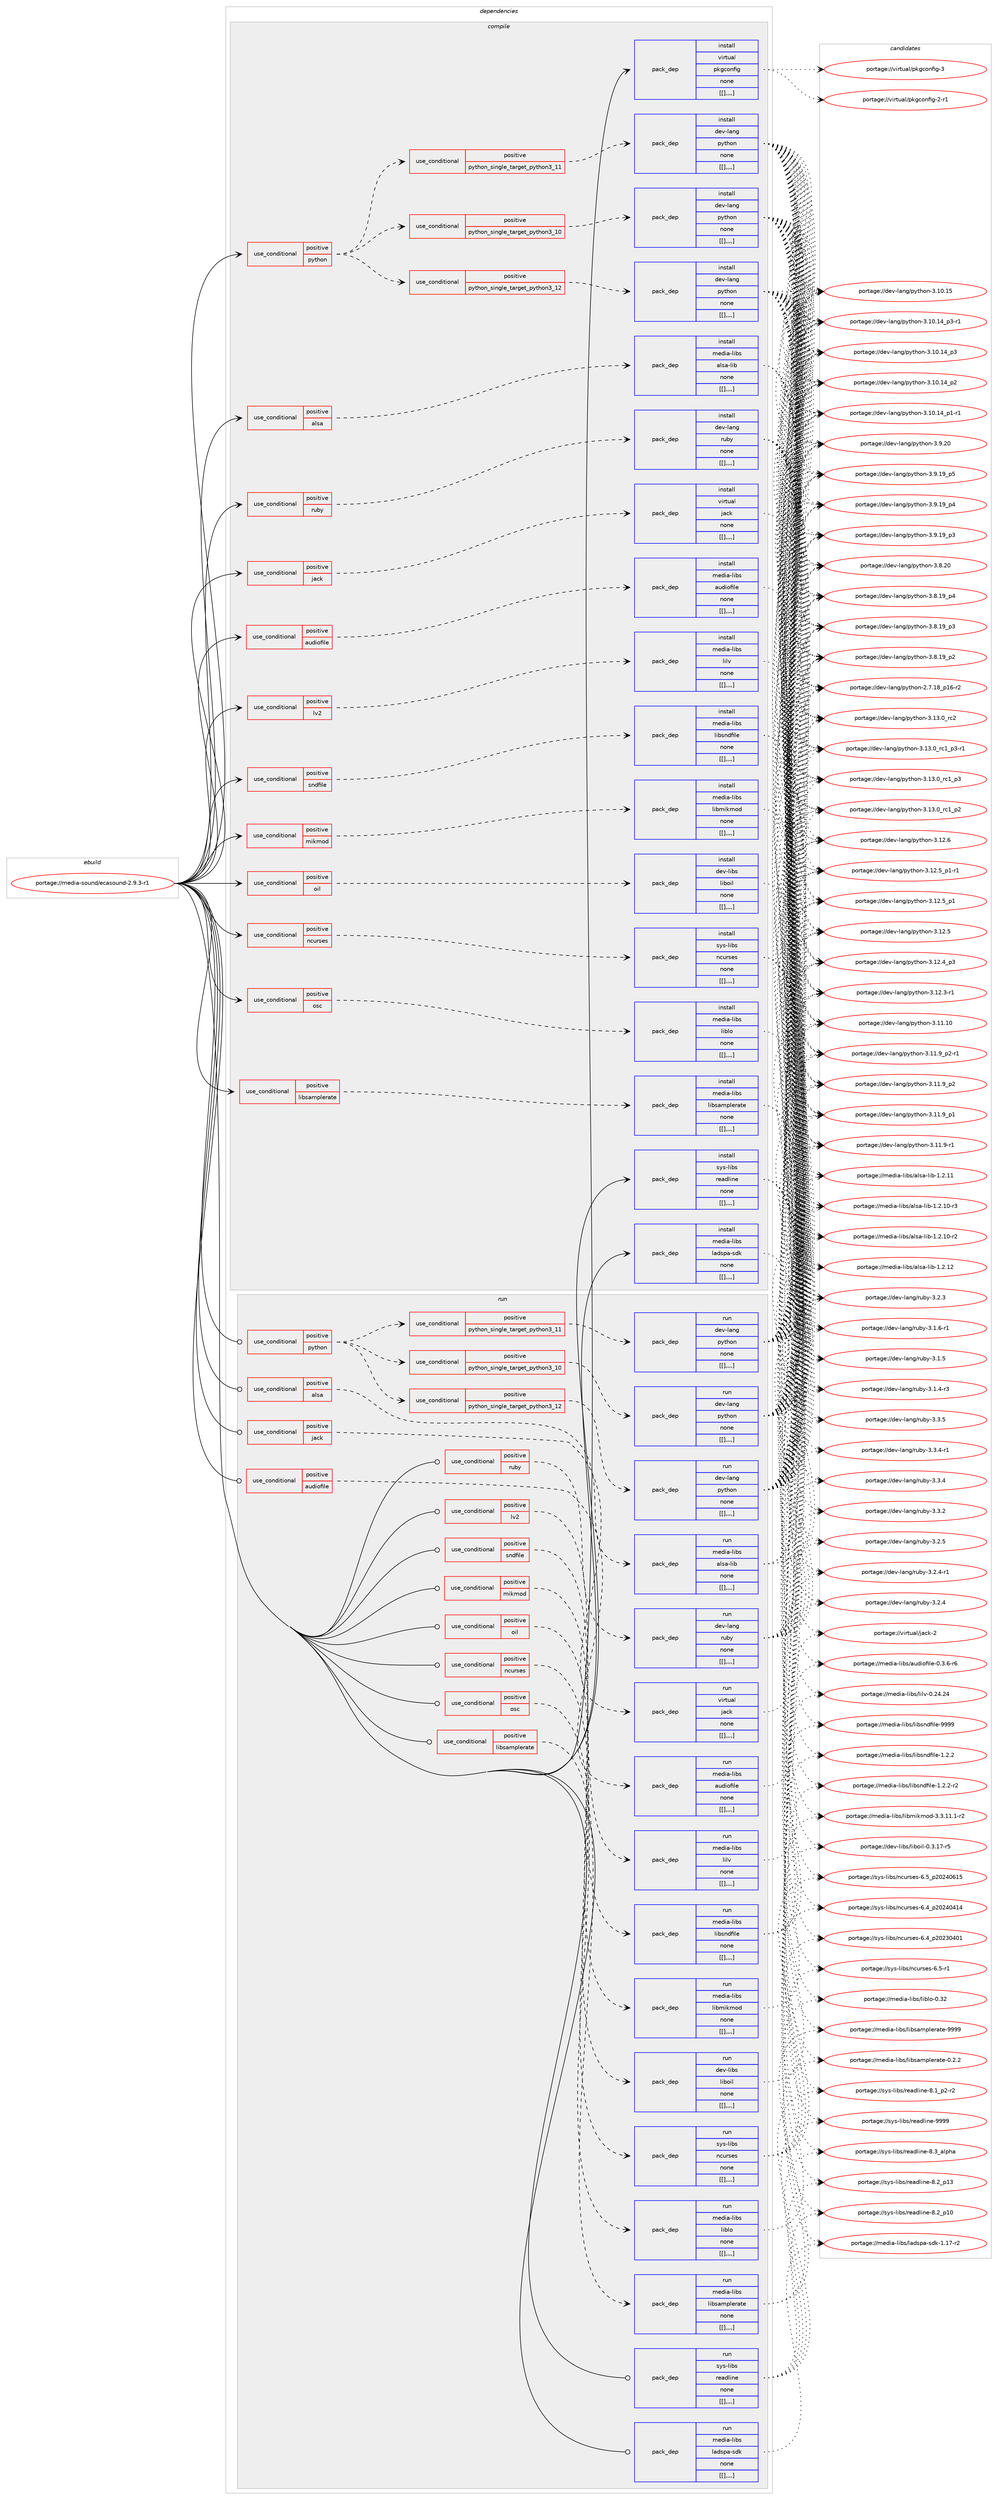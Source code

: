digraph prolog {

# *************
# Graph options
# *************

newrank=true;
concentrate=true;
compound=true;
graph [rankdir=LR,fontname=Helvetica,fontsize=10,ranksep=1.5];#, ranksep=2.5, nodesep=0.2];
edge  [arrowhead=vee];
node  [fontname=Helvetica,fontsize=10];

# **********
# The ebuild
# **********

subgraph cluster_leftcol {
color=gray;
label=<<i>ebuild</i>>;
id [label="portage://media-sound/ecasound-2.9.3-r1", color=red, width=4, href="../media-sound/ecasound-2.9.3-r1.svg"];
}

# ****************
# The dependencies
# ****************

subgraph cluster_midcol {
color=gray;
label=<<i>dependencies</i>>;
subgraph cluster_compile {
fillcolor="#eeeeee";
style=filled;
label=<<i>compile</i>>;
subgraph cond83638 {
dependency331705 [label=<<TABLE BORDER="0" CELLBORDER="1" CELLSPACING="0" CELLPADDING="4"><TR><TD ROWSPAN="3" CELLPADDING="10">use_conditional</TD></TR><TR><TD>positive</TD></TR><TR><TD>alsa</TD></TR></TABLE>>, shape=none, color=red];
subgraph pack245456 {
dependency331706 [label=<<TABLE BORDER="0" CELLBORDER="1" CELLSPACING="0" CELLPADDING="4" WIDTH="220"><TR><TD ROWSPAN="6" CELLPADDING="30">pack_dep</TD></TR><TR><TD WIDTH="110">install</TD></TR><TR><TD>media-libs</TD></TR><TR><TD>alsa-lib</TD></TR><TR><TD>none</TD></TR><TR><TD>[[],,,,]</TD></TR></TABLE>>, shape=none, color=blue];
}
dependency331705:e -> dependency331706:w [weight=20,style="dashed",arrowhead="vee"];
}
id:e -> dependency331705:w [weight=20,style="solid",arrowhead="vee"];
subgraph cond83639 {
dependency331707 [label=<<TABLE BORDER="0" CELLBORDER="1" CELLSPACING="0" CELLPADDING="4"><TR><TD ROWSPAN="3" CELLPADDING="10">use_conditional</TD></TR><TR><TD>positive</TD></TR><TR><TD>audiofile</TD></TR></TABLE>>, shape=none, color=red];
subgraph pack245457 {
dependency331708 [label=<<TABLE BORDER="0" CELLBORDER="1" CELLSPACING="0" CELLPADDING="4" WIDTH="220"><TR><TD ROWSPAN="6" CELLPADDING="30">pack_dep</TD></TR><TR><TD WIDTH="110">install</TD></TR><TR><TD>media-libs</TD></TR><TR><TD>audiofile</TD></TR><TR><TD>none</TD></TR><TR><TD>[[],,,,]</TD></TR></TABLE>>, shape=none, color=blue];
}
dependency331707:e -> dependency331708:w [weight=20,style="dashed",arrowhead="vee"];
}
id:e -> dependency331707:w [weight=20,style="solid",arrowhead="vee"];
subgraph cond83640 {
dependency331709 [label=<<TABLE BORDER="0" CELLBORDER="1" CELLSPACING="0" CELLPADDING="4"><TR><TD ROWSPAN="3" CELLPADDING="10">use_conditional</TD></TR><TR><TD>positive</TD></TR><TR><TD>jack</TD></TR></TABLE>>, shape=none, color=red];
subgraph pack245458 {
dependency331710 [label=<<TABLE BORDER="0" CELLBORDER="1" CELLSPACING="0" CELLPADDING="4" WIDTH="220"><TR><TD ROWSPAN="6" CELLPADDING="30">pack_dep</TD></TR><TR><TD WIDTH="110">install</TD></TR><TR><TD>virtual</TD></TR><TR><TD>jack</TD></TR><TR><TD>none</TD></TR><TR><TD>[[],,,,]</TD></TR></TABLE>>, shape=none, color=blue];
}
dependency331709:e -> dependency331710:w [weight=20,style="dashed",arrowhead="vee"];
}
id:e -> dependency331709:w [weight=20,style="solid",arrowhead="vee"];
subgraph cond83641 {
dependency331711 [label=<<TABLE BORDER="0" CELLBORDER="1" CELLSPACING="0" CELLPADDING="4"><TR><TD ROWSPAN="3" CELLPADDING="10">use_conditional</TD></TR><TR><TD>positive</TD></TR><TR><TD>libsamplerate</TD></TR></TABLE>>, shape=none, color=red];
subgraph pack245459 {
dependency331712 [label=<<TABLE BORDER="0" CELLBORDER="1" CELLSPACING="0" CELLPADDING="4" WIDTH="220"><TR><TD ROWSPAN="6" CELLPADDING="30">pack_dep</TD></TR><TR><TD WIDTH="110">install</TD></TR><TR><TD>media-libs</TD></TR><TR><TD>libsamplerate</TD></TR><TR><TD>none</TD></TR><TR><TD>[[],,,,]</TD></TR></TABLE>>, shape=none, color=blue];
}
dependency331711:e -> dependency331712:w [weight=20,style="dashed",arrowhead="vee"];
}
id:e -> dependency331711:w [weight=20,style="solid",arrowhead="vee"];
subgraph cond83642 {
dependency331713 [label=<<TABLE BORDER="0" CELLBORDER="1" CELLSPACING="0" CELLPADDING="4"><TR><TD ROWSPAN="3" CELLPADDING="10">use_conditional</TD></TR><TR><TD>positive</TD></TR><TR><TD>lv2</TD></TR></TABLE>>, shape=none, color=red];
subgraph pack245460 {
dependency331714 [label=<<TABLE BORDER="0" CELLBORDER="1" CELLSPACING="0" CELLPADDING="4" WIDTH="220"><TR><TD ROWSPAN="6" CELLPADDING="30">pack_dep</TD></TR><TR><TD WIDTH="110">install</TD></TR><TR><TD>media-libs</TD></TR><TR><TD>lilv</TD></TR><TR><TD>none</TD></TR><TR><TD>[[],,,,]</TD></TR></TABLE>>, shape=none, color=blue];
}
dependency331713:e -> dependency331714:w [weight=20,style="dashed",arrowhead="vee"];
}
id:e -> dependency331713:w [weight=20,style="solid",arrowhead="vee"];
subgraph cond83643 {
dependency331715 [label=<<TABLE BORDER="0" CELLBORDER="1" CELLSPACING="0" CELLPADDING="4"><TR><TD ROWSPAN="3" CELLPADDING="10">use_conditional</TD></TR><TR><TD>positive</TD></TR><TR><TD>mikmod</TD></TR></TABLE>>, shape=none, color=red];
subgraph pack245461 {
dependency331716 [label=<<TABLE BORDER="0" CELLBORDER="1" CELLSPACING="0" CELLPADDING="4" WIDTH="220"><TR><TD ROWSPAN="6" CELLPADDING="30">pack_dep</TD></TR><TR><TD WIDTH="110">install</TD></TR><TR><TD>media-libs</TD></TR><TR><TD>libmikmod</TD></TR><TR><TD>none</TD></TR><TR><TD>[[],,,,]</TD></TR></TABLE>>, shape=none, color=blue];
}
dependency331715:e -> dependency331716:w [weight=20,style="dashed",arrowhead="vee"];
}
id:e -> dependency331715:w [weight=20,style="solid",arrowhead="vee"];
subgraph cond83644 {
dependency331717 [label=<<TABLE BORDER="0" CELLBORDER="1" CELLSPACING="0" CELLPADDING="4"><TR><TD ROWSPAN="3" CELLPADDING="10">use_conditional</TD></TR><TR><TD>positive</TD></TR><TR><TD>ncurses</TD></TR></TABLE>>, shape=none, color=red];
subgraph pack245462 {
dependency331718 [label=<<TABLE BORDER="0" CELLBORDER="1" CELLSPACING="0" CELLPADDING="4" WIDTH="220"><TR><TD ROWSPAN="6" CELLPADDING="30">pack_dep</TD></TR><TR><TD WIDTH="110">install</TD></TR><TR><TD>sys-libs</TD></TR><TR><TD>ncurses</TD></TR><TR><TD>none</TD></TR><TR><TD>[[],,,,]</TD></TR></TABLE>>, shape=none, color=blue];
}
dependency331717:e -> dependency331718:w [weight=20,style="dashed",arrowhead="vee"];
}
id:e -> dependency331717:w [weight=20,style="solid",arrowhead="vee"];
subgraph cond83645 {
dependency331719 [label=<<TABLE BORDER="0" CELLBORDER="1" CELLSPACING="0" CELLPADDING="4"><TR><TD ROWSPAN="3" CELLPADDING="10">use_conditional</TD></TR><TR><TD>positive</TD></TR><TR><TD>oil</TD></TR></TABLE>>, shape=none, color=red];
subgraph pack245463 {
dependency331720 [label=<<TABLE BORDER="0" CELLBORDER="1" CELLSPACING="0" CELLPADDING="4" WIDTH="220"><TR><TD ROWSPAN="6" CELLPADDING="30">pack_dep</TD></TR><TR><TD WIDTH="110">install</TD></TR><TR><TD>dev-libs</TD></TR><TR><TD>liboil</TD></TR><TR><TD>none</TD></TR><TR><TD>[[],,,,]</TD></TR></TABLE>>, shape=none, color=blue];
}
dependency331719:e -> dependency331720:w [weight=20,style="dashed",arrowhead="vee"];
}
id:e -> dependency331719:w [weight=20,style="solid",arrowhead="vee"];
subgraph cond83646 {
dependency331721 [label=<<TABLE BORDER="0" CELLBORDER="1" CELLSPACING="0" CELLPADDING="4"><TR><TD ROWSPAN="3" CELLPADDING="10">use_conditional</TD></TR><TR><TD>positive</TD></TR><TR><TD>osc</TD></TR></TABLE>>, shape=none, color=red];
subgraph pack245464 {
dependency331722 [label=<<TABLE BORDER="0" CELLBORDER="1" CELLSPACING="0" CELLPADDING="4" WIDTH="220"><TR><TD ROWSPAN="6" CELLPADDING="30">pack_dep</TD></TR><TR><TD WIDTH="110">install</TD></TR><TR><TD>media-libs</TD></TR><TR><TD>liblo</TD></TR><TR><TD>none</TD></TR><TR><TD>[[],,,,]</TD></TR></TABLE>>, shape=none, color=blue];
}
dependency331721:e -> dependency331722:w [weight=20,style="dashed",arrowhead="vee"];
}
id:e -> dependency331721:w [weight=20,style="solid",arrowhead="vee"];
subgraph cond83647 {
dependency331723 [label=<<TABLE BORDER="0" CELLBORDER="1" CELLSPACING="0" CELLPADDING="4"><TR><TD ROWSPAN="3" CELLPADDING="10">use_conditional</TD></TR><TR><TD>positive</TD></TR><TR><TD>python</TD></TR></TABLE>>, shape=none, color=red];
subgraph cond83648 {
dependency331724 [label=<<TABLE BORDER="0" CELLBORDER="1" CELLSPACING="0" CELLPADDING="4"><TR><TD ROWSPAN="3" CELLPADDING="10">use_conditional</TD></TR><TR><TD>positive</TD></TR><TR><TD>python_single_target_python3_10</TD></TR></TABLE>>, shape=none, color=red];
subgraph pack245465 {
dependency331725 [label=<<TABLE BORDER="0" CELLBORDER="1" CELLSPACING="0" CELLPADDING="4" WIDTH="220"><TR><TD ROWSPAN="6" CELLPADDING="30">pack_dep</TD></TR><TR><TD WIDTH="110">install</TD></TR><TR><TD>dev-lang</TD></TR><TR><TD>python</TD></TR><TR><TD>none</TD></TR><TR><TD>[[],,,,]</TD></TR></TABLE>>, shape=none, color=blue];
}
dependency331724:e -> dependency331725:w [weight=20,style="dashed",arrowhead="vee"];
}
dependency331723:e -> dependency331724:w [weight=20,style="dashed",arrowhead="vee"];
subgraph cond83649 {
dependency331726 [label=<<TABLE BORDER="0" CELLBORDER="1" CELLSPACING="0" CELLPADDING="4"><TR><TD ROWSPAN="3" CELLPADDING="10">use_conditional</TD></TR><TR><TD>positive</TD></TR><TR><TD>python_single_target_python3_11</TD></TR></TABLE>>, shape=none, color=red];
subgraph pack245466 {
dependency331727 [label=<<TABLE BORDER="0" CELLBORDER="1" CELLSPACING="0" CELLPADDING="4" WIDTH="220"><TR><TD ROWSPAN="6" CELLPADDING="30">pack_dep</TD></TR><TR><TD WIDTH="110">install</TD></TR><TR><TD>dev-lang</TD></TR><TR><TD>python</TD></TR><TR><TD>none</TD></TR><TR><TD>[[],,,,]</TD></TR></TABLE>>, shape=none, color=blue];
}
dependency331726:e -> dependency331727:w [weight=20,style="dashed",arrowhead="vee"];
}
dependency331723:e -> dependency331726:w [weight=20,style="dashed",arrowhead="vee"];
subgraph cond83650 {
dependency331728 [label=<<TABLE BORDER="0" CELLBORDER="1" CELLSPACING="0" CELLPADDING="4"><TR><TD ROWSPAN="3" CELLPADDING="10">use_conditional</TD></TR><TR><TD>positive</TD></TR><TR><TD>python_single_target_python3_12</TD></TR></TABLE>>, shape=none, color=red];
subgraph pack245467 {
dependency331729 [label=<<TABLE BORDER="0" CELLBORDER="1" CELLSPACING="0" CELLPADDING="4" WIDTH="220"><TR><TD ROWSPAN="6" CELLPADDING="30">pack_dep</TD></TR><TR><TD WIDTH="110">install</TD></TR><TR><TD>dev-lang</TD></TR><TR><TD>python</TD></TR><TR><TD>none</TD></TR><TR><TD>[[],,,,]</TD></TR></TABLE>>, shape=none, color=blue];
}
dependency331728:e -> dependency331729:w [weight=20,style="dashed",arrowhead="vee"];
}
dependency331723:e -> dependency331728:w [weight=20,style="dashed",arrowhead="vee"];
}
id:e -> dependency331723:w [weight=20,style="solid",arrowhead="vee"];
subgraph cond83651 {
dependency331730 [label=<<TABLE BORDER="0" CELLBORDER="1" CELLSPACING="0" CELLPADDING="4"><TR><TD ROWSPAN="3" CELLPADDING="10">use_conditional</TD></TR><TR><TD>positive</TD></TR><TR><TD>ruby</TD></TR></TABLE>>, shape=none, color=red];
subgraph pack245468 {
dependency331731 [label=<<TABLE BORDER="0" CELLBORDER="1" CELLSPACING="0" CELLPADDING="4" WIDTH="220"><TR><TD ROWSPAN="6" CELLPADDING="30">pack_dep</TD></TR><TR><TD WIDTH="110">install</TD></TR><TR><TD>dev-lang</TD></TR><TR><TD>ruby</TD></TR><TR><TD>none</TD></TR><TR><TD>[[],,,,]</TD></TR></TABLE>>, shape=none, color=blue];
}
dependency331730:e -> dependency331731:w [weight=20,style="dashed",arrowhead="vee"];
}
id:e -> dependency331730:w [weight=20,style="solid",arrowhead="vee"];
subgraph cond83652 {
dependency331732 [label=<<TABLE BORDER="0" CELLBORDER="1" CELLSPACING="0" CELLPADDING="4"><TR><TD ROWSPAN="3" CELLPADDING="10">use_conditional</TD></TR><TR><TD>positive</TD></TR><TR><TD>sndfile</TD></TR></TABLE>>, shape=none, color=red];
subgraph pack245469 {
dependency331733 [label=<<TABLE BORDER="0" CELLBORDER="1" CELLSPACING="0" CELLPADDING="4" WIDTH="220"><TR><TD ROWSPAN="6" CELLPADDING="30">pack_dep</TD></TR><TR><TD WIDTH="110">install</TD></TR><TR><TD>media-libs</TD></TR><TR><TD>libsndfile</TD></TR><TR><TD>none</TD></TR><TR><TD>[[],,,,]</TD></TR></TABLE>>, shape=none, color=blue];
}
dependency331732:e -> dependency331733:w [weight=20,style="dashed",arrowhead="vee"];
}
id:e -> dependency331732:w [weight=20,style="solid",arrowhead="vee"];
subgraph pack245470 {
dependency331734 [label=<<TABLE BORDER="0" CELLBORDER="1" CELLSPACING="0" CELLPADDING="4" WIDTH="220"><TR><TD ROWSPAN="6" CELLPADDING="30">pack_dep</TD></TR><TR><TD WIDTH="110">install</TD></TR><TR><TD>media-libs</TD></TR><TR><TD>ladspa-sdk</TD></TR><TR><TD>none</TD></TR><TR><TD>[[],,,,]</TD></TR></TABLE>>, shape=none, color=blue];
}
id:e -> dependency331734:w [weight=20,style="solid",arrowhead="vee"];
subgraph pack245471 {
dependency331735 [label=<<TABLE BORDER="0" CELLBORDER="1" CELLSPACING="0" CELLPADDING="4" WIDTH="220"><TR><TD ROWSPAN="6" CELLPADDING="30">pack_dep</TD></TR><TR><TD WIDTH="110">install</TD></TR><TR><TD>sys-libs</TD></TR><TR><TD>readline</TD></TR><TR><TD>none</TD></TR><TR><TD>[[],,,,]</TD></TR></TABLE>>, shape=none, color=blue];
}
id:e -> dependency331735:w [weight=20,style="solid",arrowhead="vee"];
subgraph pack245472 {
dependency331736 [label=<<TABLE BORDER="0" CELLBORDER="1" CELLSPACING="0" CELLPADDING="4" WIDTH="220"><TR><TD ROWSPAN="6" CELLPADDING="30">pack_dep</TD></TR><TR><TD WIDTH="110">install</TD></TR><TR><TD>virtual</TD></TR><TR><TD>pkgconfig</TD></TR><TR><TD>none</TD></TR><TR><TD>[[],,,,]</TD></TR></TABLE>>, shape=none, color=blue];
}
id:e -> dependency331736:w [weight=20,style="solid",arrowhead="vee"];
}
subgraph cluster_compileandrun {
fillcolor="#eeeeee";
style=filled;
label=<<i>compile and run</i>>;
}
subgraph cluster_run {
fillcolor="#eeeeee";
style=filled;
label=<<i>run</i>>;
subgraph cond83653 {
dependency331737 [label=<<TABLE BORDER="0" CELLBORDER="1" CELLSPACING="0" CELLPADDING="4"><TR><TD ROWSPAN="3" CELLPADDING="10">use_conditional</TD></TR><TR><TD>positive</TD></TR><TR><TD>alsa</TD></TR></TABLE>>, shape=none, color=red];
subgraph pack245473 {
dependency331738 [label=<<TABLE BORDER="0" CELLBORDER="1" CELLSPACING="0" CELLPADDING="4" WIDTH="220"><TR><TD ROWSPAN="6" CELLPADDING="30">pack_dep</TD></TR><TR><TD WIDTH="110">run</TD></TR><TR><TD>media-libs</TD></TR><TR><TD>alsa-lib</TD></TR><TR><TD>none</TD></TR><TR><TD>[[],,,,]</TD></TR></TABLE>>, shape=none, color=blue];
}
dependency331737:e -> dependency331738:w [weight=20,style="dashed",arrowhead="vee"];
}
id:e -> dependency331737:w [weight=20,style="solid",arrowhead="odot"];
subgraph cond83654 {
dependency331739 [label=<<TABLE BORDER="0" CELLBORDER="1" CELLSPACING="0" CELLPADDING="4"><TR><TD ROWSPAN="3" CELLPADDING="10">use_conditional</TD></TR><TR><TD>positive</TD></TR><TR><TD>audiofile</TD></TR></TABLE>>, shape=none, color=red];
subgraph pack245474 {
dependency331740 [label=<<TABLE BORDER="0" CELLBORDER="1" CELLSPACING="0" CELLPADDING="4" WIDTH="220"><TR><TD ROWSPAN="6" CELLPADDING="30">pack_dep</TD></TR><TR><TD WIDTH="110">run</TD></TR><TR><TD>media-libs</TD></TR><TR><TD>audiofile</TD></TR><TR><TD>none</TD></TR><TR><TD>[[],,,,]</TD></TR></TABLE>>, shape=none, color=blue];
}
dependency331739:e -> dependency331740:w [weight=20,style="dashed",arrowhead="vee"];
}
id:e -> dependency331739:w [weight=20,style="solid",arrowhead="odot"];
subgraph cond83655 {
dependency331741 [label=<<TABLE BORDER="0" CELLBORDER="1" CELLSPACING="0" CELLPADDING="4"><TR><TD ROWSPAN="3" CELLPADDING="10">use_conditional</TD></TR><TR><TD>positive</TD></TR><TR><TD>jack</TD></TR></TABLE>>, shape=none, color=red];
subgraph pack245475 {
dependency331742 [label=<<TABLE BORDER="0" CELLBORDER="1" CELLSPACING="0" CELLPADDING="4" WIDTH="220"><TR><TD ROWSPAN="6" CELLPADDING="30">pack_dep</TD></TR><TR><TD WIDTH="110">run</TD></TR><TR><TD>virtual</TD></TR><TR><TD>jack</TD></TR><TR><TD>none</TD></TR><TR><TD>[[],,,,]</TD></TR></TABLE>>, shape=none, color=blue];
}
dependency331741:e -> dependency331742:w [weight=20,style="dashed",arrowhead="vee"];
}
id:e -> dependency331741:w [weight=20,style="solid",arrowhead="odot"];
subgraph cond83656 {
dependency331743 [label=<<TABLE BORDER="0" CELLBORDER="1" CELLSPACING="0" CELLPADDING="4"><TR><TD ROWSPAN="3" CELLPADDING="10">use_conditional</TD></TR><TR><TD>positive</TD></TR><TR><TD>libsamplerate</TD></TR></TABLE>>, shape=none, color=red];
subgraph pack245476 {
dependency331744 [label=<<TABLE BORDER="0" CELLBORDER="1" CELLSPACING="0" CELLPADDING="4" WIDTH="220"><TR><TD ROWSPAN="6" CELLPADDING="30">pack_dep</TD></TR><TR><TD WIDTH="110">run</TD></TR><TR><TD>media-libs</TD></TR><TR><TD>libsamplerate</TD></TR><TR><TD>none</TD></TR><TR><TD>[[],,,,]</TD></TR></TABLE>>, shape=none, color=blue];
}
dependency331743:e -> dependency331744:w [weight=20,style="dashed",arrowhead="vee"];
}
id:e -> dependency331743:w [weight=20,style="solid",arrowhead="odot"];
subgraph cond83657 {
dependency331745 [label=<<TABLE BORDER="0" CELLBORDER="1" CELLSPACING="0" CELLPADDING="4"><TR><TD ROWSPAN="3" CELLPADDING="10">use_conditional</TD></TR><TR><TD>positive</TD></TR><TR><TD>lv2</TD></TR></TABLE>>, shape=none, color=red];
subgraph pack245477 {
dependency331746 [label=<<TABLE BORDER="0" CELLBORDER="1" CELLSPACING="0" CELLPADDING="4" WIDTH="220"><TR><TD ROWSPAN="6" CELLPADDING="30">pack_dep</TD></TR><TR><TD WIDTH="110">run</TD></TR><TR><TD>media-libs</TD></TR><TR><TD>lilv</TD></TR><TR><TD>none</TD></TR><TR><TD>[[],,,,]</TD></TR></TABLE>>, shape=none, color=blue];
}
dependency331745:e -> dependency331746:w [weight=20,style="dashed",arrowhead="vee"];
}
id:e -> dependency331745:w [weight=20,style="solid",arrowhead="odot"];
subgraph cond83658 {
dependency331747 [label=<<TABLE BORDER="0" CELLBORDER="1" CELLSPACING="0" CELLPADDING="4"><TR><TD ROWSPAN="3" CELLPADDING="10">use_conditional</TD></TR><TR><TD>positive</TD></TR><TR><TD>mikmod</TD></TR></TABLE>>, shape=none, color=red];
subgraph pack245478 {
dependency331748 [label=<<TABLE BORDER="0" CELLBORDER="1" CELLSPACING="0" CELLPADDING="4" WIDTH="220"><TR><TD ROWSPAN="6" CELLPADDING="30">pack_dep</TD></TR><TR><TD WIDTH="110">run</TD></TR><TR><TD>media-libs</TD></TR><TR><TD>libmikmod</TD></TR><TR><TD>none</TD></TR><TR><TD>[[],,,,]</TD></TR></TABLE>>, shape=none, color=blue];
}
dependency331747:e -> dependency331748:w [weight=20,style="dashed",arrowhead="vee"];
}
id:e -> dependency331747:w [weight=20,style="solid",arrowhead="odot"];
subgraph cond83659 {
dependency331749 [label=<<TABLE BORDER="0" CELLBORDER="1" CELLSPACING="0" CELLPADDING="4"><TR><TD ROWSPAN="3" CELLPADDING="10">use_conditional</TD></TR><TR><TD>positive</TD></TR><TR><TD>ncurses</TD></TR></TABLE>>, shape=none, color=red];
subgraph pack245479 {
dependency331750 [label=<<TABLE BORDER="0" CELLBORDER="1" CELLSPACING="0" CELLPADDING="4" WIDTH="220"><TR><TD ROWSPAN="6" CELLPADDING="30">pack_dep</TD></TR><TR><TD WIDTH="110">run</TD></TR><TR><TD>sys-libs</TD></TR><TR><TD>ncurses</TD></TR><TR><TD>none</TD></TR><TR><TD>[[],,,,]</TD></TR></TABLE>>, shape=none, color=blue];
}
dependency331749:e -> dependency331750:w [weight=20,style="dashed",arrowhead="vee"];
}
id:e -> dependency331749:w [weight=20,style="solid",arrowhead="odot"];
subgraph cond83660 {
dependency331751 [label=<<TABLE BORDER="0" CELLBORDER="1" CELLSPACING="0" CELLPADDING="4"><TR><TD ROWSPAN="3" CELLPADDING="10">use_conditional</TD></TR><TR><TD>positive</TD></TR><TR><TD>oil</TD></TR></TABLE>>, shape=none, color=red];
subgraph pack245480 {
dependency331752 [label=<<TABLE BORDER="0" CELLBORDER="1" CELLSPACING="0" CELLPADDING="4" WIDTH="220"><TR><TD ROWSPAN="6" CELLPADDING="30">pack_dep</TD></TR><TR><TD WIDTH="110">run</TD></TR><TR><TD>dev-libs</TD></TR><TR><TD>liboil</TD></TR><TR><TD>none</TD></TR><TR><TD>[[],,,,]</TD></TR></TABLE>>, shape=none, color=blue];
}
dependency331751:e -> dependency331752:w [weight=20,style="dashed",arrowhead="vee"];
}
id:e -> dependency331751:w [weight=20,style="solid",arrowhead="odot"];
subgraph cond83661 {
dependency331753 [label=<<TABLE BORDER="0" CELLBORDER="1" CELLSPACING="0" CELLPADDING="4"><TR><TD ROWSPAN="3" CELLPADDING="10">use_conditional</TD></TR><TR><TD>positive</TD></TR><TR><TD>osc</TD></TR></TABLE>>, shape=none, color=red];
subgraph pack245481 {
dependency331754 [label=<<TABLE BORDER="0" CELLBORDER="1" CELLSPACING="0" CELLPADDING="4" WIDTH="220"><TR><TD ROWSPAN="6" CELLPADDING="30">pack_dep</TD></TR><TR><TD WIDTH="110">run</TD></TR><TR><TD>media-libs</TD></TR><TR><TD>liblo</TD></TR><TR><TD>none</TD></TR><TR><TD>[[],,,,]</TD></TR></TABLE>>, shape=none, color=blue];
}
dependency331753:e -> dependency331754:w [weight=20,style="dashed",arrowhead="vee"];
}
id:e -> dependency331753:w [weight=20,style="solid",arrowhead="odot"];
subgraph cond83662 {
dependency331755 [label=<<TABLE BORDER="0" CELLBORDER="1" CELLSPACING="0" CELLPADDING="4"><TR><TD ROWSPAN="3" CELLPADDING="10">use_conditional</TD></TR><TR><TD>positive</TD></TR><TR><TD>python</TD></TR></TABLE>>, shape=none, color=red];
subgraph cond83663 {
dependency331756 [label=<<TABLE BORDER="0" CELLBORDER="1" CELLSPACING="0" CELLPADDING="4"><TR><TD ROWSPAN="3" CELLPADDING="10">use_conditional</TD></TR><TR><TD>positive</TD></TR><TR><TD>python_single_target_python3_10</TD></TR></TABLE>>, shape=none, color=red];
subgraph pack245482 {
dependency331757 [label=<<TABLE BORDER="0" CELLBORDER="1" CELLSPACING="0" CELLPADDING="4" WIDTH="220"><TR><TD ROWSPAN="6" CELLPADDING="30">pack_dep</TD></TR><TR><TD WIDTH="110">run</TD></TR><TR><TD>dev-lang</TD></TR><TR><TD>python</TD></TR><TR><TD>none</TD></TR><TR><TD>[[],,,,]</TD></TR></TABLE>>, shape=none, color=blue];
}
dependency331756:e -> dependency331757:w [weight=20,style="dashed",arrowhead="vee"];
}
dependency331755:e -> dependency331756:w [weight=20,style="dashed",arrowhead="vee"];
subgraph cond83664 {
dependency331758 [label=<<TABLE BORDER="0" CELLBORDER="1" CELLSPACING="0" CELLPADDING="4"><TR><TD ROWSPAN="3" CELLPADDING="10">use_conditional</TD></TR><TR><TD>positive</TD></TR><TR><TD>python_single_target_python3_11</TD></TR></TABLE>>, shape=none, color=red];
subgraph pack245483 {
dependency331759 [label=<<TABLE BORDER="0" CELLBORDER="1" CELLSPACING="0" CELLPADDING="4" WIDTH="220"><TR><TD ROWSPAN="6" CELLPADDING="30">pack_dep</TD></TR><TR><TD WIDTH="110">run</TD></TR><TR><TD>dev-lang</TD></TR><TR><TD>python</TD></TR><TR><TD>none</TD></TR><TR><TD>[[],,,,]</TD></TR></TABLE>>, shape=none, color=blue];
}
dependency331758:e -> dependency331759:w [weight=20,style="dashed",arrowhead="vee"];
}
dependency331755:e -> dependency331758:w [weight=20,style="dashed",arrowhead="vee"];
subgraph cond83665 {
dependency331760 [label=<<TABLE BORDER="0" CELLBORDER="1" CELLSPACING="0" CELLPADDING="4"><TR><TD ROWSPAN="3" CELLPADDING="10">use_conditional</TD></TR><TR><TD>positive</TD></TR><TR><TD>python_single_target_python3_12</TD></TR></TABLE>>, shape=none, color=red];
subgraph pack245484 {
dependency331761 [label=<<TABLE BORDER="0" CELLBORDER="1" CELLSPACING="0" CELLPADDING="4" WIDTH="220"><TR><TD ROWSPAN="6" CELLPADDING="30">pack_dep</TD></TR><TR><TD WIDTH="110">run</TD></TR><TR><TD>dev-lang</TD></TR><TR><TD>python</TD></TR><TR><TD>none</TD></TR><TR><TD>[[],,,,]</TD></TR></TABLE>>, shape=none, color=blue];
}
dependency331760:e -> dependency331761:w [weight=20,style="dashed",arrowhead="vee"];
}
dependency331755:e -> dependency331760:w [weight=20,style="dashed",arrowhead="vee"];
}
id:e -> dependency331755:w [weight=20,style="solid",arrowhead="odot"];
subgraph cond83666 {
dependency331762 [label=<<TABLE BORDER="0" CELLBORDER="1" CELLSPACING="0" CELLPADDING="4"><TR><TD ROWSPAN="3" CELLPADDING="10">use_conditional</TD></TR><TR><TD>positive</TD></TR><TR><TD>ruby</TD></TR></TABLE>>, shape=none, color=red];
subgraph pack245485 {
dependency331763 [label=<<TABLE BORDER="0" CELLBORDER="1" CELLSPACING="0" CELLPADDING="4" WIDTH="220"><TR><TD ROWSPAN="6" CELLPADDING="30">pack_dep</TD></TR><TR><TD WIDTH="110">run</TD></TR><TR><TD>dev-lang</TD></TR><TR><TD>ruby</TD></TR><TR><TD>none</TD></TR><TR><TD>[[],,,,]</TD></TR></TABLE>>, shape=none, color=blue];
}
dependency331762:e -> dependency331763:w [weight=20,style="dashed",arrowhead="vee"];
}
id:e -> dependency331762:w [weight=20,style="solid",arrowhead="odot"];
subgraph cond83667 {
dependency331764 [label=<<TABLE BORDER="0" CELLBORDER="1" CELLSPACING="0" CELLPADDING="4"><TR><TD ROWSPAN="3" CELLPADDING="10">use_conditional</TD></TR><TR><TD>positive</TD></TR><TR><TD>sndfile</TD></TR></TABLE>>, shape=none, color=red];
subgraph pack245486 {
dependency331765 [label=<<TABLE BORDER="0" CELLBORDER="1" CELLSPACING="0" CELLPADDING="4" WIDTH="220"><TR><TD ROWSPAN="6" CELLPADDING="30">pack_dep</TD></TR><TR><TD WIDTH="110">run</TD></TR><TR><TD>media-libs</TD></TR><TR><TD>libsndfile</TD></TR><TR><TD>none</TD></TR><TR><TD>[[],,,,]</TD></TR></TABLE>>, shape=none, color=blue];
}
dependency331764:e -> dependency331765:w [weight=20,style="dashed",arrowhead="vee"];
}
id:e -> dependency331764:w [weight=20,style="solid",arrowhead="odot"];
subgraph pack245487 {
dependency331766 [label=<<TABLE BORDER="0" CELLBORDER="1" CELLSPACING="0" CELLPADDING="4" WIDTH="220"><TR><TD ROWSPAN="6" CELLPADDING="30">pack_dep</TD></TR><TR><TD WIDTH="110">run</TD></TR><TR><TD>media-libs</TD></TR><TR><TD>ladspa-sdk</TD></TR><TR><TD>none</TD></TR><TR><TD>[[],,,,]</TD></TR></TABLE>>, shape=none, color=blue];
}
id:e -> dependency331766:w [weight=20,style="solid",arrowhead="odot"];
subgraph pack245488 {
dependency331767 [label=<<TABLE BORDER="0" CELLBORDER="1" CELLSPACING="0" CELLPADDING="4" WIDTH="220"><TR><TD ROWSPAN="6" CELLPADDING="30">pack_dep</TD></TR><TR><TD WIDTH="110">run</TD></TR><TR><TD>sys-libs</TD></TR><TR><TD>readline</TD></TR><TR><TD>none</TD></TR><TR><TD>[[],,,,]</TD></TR></TABLE>>, shape=none, color=blue];
}
id:e -> dependency331767:w [weight=20,style="solid",arrowhead="odot"];
}
}

# **************
# The candidates
# **************

subgraph cluster_choices {
rank=same;
color=gray;
label=<<i>candidates</i>>;

subgraph choice245456 {
color=black;
nodesep=1;
choice109101100105974510810598115479710811597451081059845494650464950 [label="portage://media-libs/alsa-lib-1.2.12", color=red, width=4,href="../media-libs/alsa-lib-1.2.12.svg"];
choice109101100105974510810598115479710811597451081059845494650464949 [label="portage://media-libs/alsa-lib-1.2.11", color=red, width=4,href="../media-libs/alsa-lib-1.2.11.svg"];
choice1091011001059745108105981154797108115974510810598454946504649484511451 [label="portage://media-libs/alsa-lib-1.2.10-r3", color=red, width=4,href="../media-libs/alsa-lib-1.2.10-r3.svg"];
choice1091011001059745108105981154797108115974510810598454946504649484511450 [label="portage://media-libs/alsa-lib-1.2.10-r2", color=red, width=4,href="../media-libs/alsa-lib-1.2.10-r2.svg"];
dependency331706:e -> choice109101100105974510810598115479710811597451081059845494650464950:w [style=dotted,weight="100"];
dependency331706:e -> choice109101100105974510810598115479710811597451081059845494650464949:w [style=dotted,weight="100"];
dependency331706:e -> choice1091011001059745108105981154797108115974510810598454946504649484511451:w [style=dotted,weight="100"];
dependency331706:e -> choice1091011001059745108105981154797108115974510810598454946504649484511450:w [style=dotted,weight="100"];
}
subgraph choice245457 {
color=black;
nodesep=1;
choice10910110010597451081059811547971171001051111021051081014548465146544511454 [label="portage://media-libs/audiofile-0.3.6-r6", color=red, width=4,href="../media-libs/audiofile-0.3.6-r6.svg"];
dependency331708:e -> choice10910110010597451081059811547971171001051111021051081014548465146544511454:w [style=dotted,weight="100"];
}
subgraph choice245458 {
color=black;
nodesep=1;
choice118105114116117971084710697991074550 [label="portage://virtual/jack-2", color=red, width=4,href="../virtual/jack-2.svg"];
dependency331710:e -> choice118105114116117971084710697991074550:w [style=dotted,weight="100"];
}
subgraph choice245459 {
color=black;
nodesep=1;
choice109101100105974510810598115471081059811597109112108101114971161014557575757 [label="portage://media-libs/libsamplerate-9999", color=red, width=4,href="../media-libs/libsamplerate-9999.svg"];
choice10910110010597451081059811547108105981159710911210810111497116101454846504650 [label="portage://media-libs/libsamplerate-0.2.2", color=red, width=4,href="../media-libs/libsamplerate-0.2.2.svg"];
dependency331712:e -> choice109101100105974510810598115471081059811597109112108101114971161014557575757:w [style=dotted,weight="100"];
dependency331712:e -> choice10910110010597451081059811547108105981159710911210810111497116101454846504650:w [style=dotted,weight="100"];
}
subgraph choice245460 {
color=black;
nodesep=1;
choice109101100105974510810598115471081051081184548465052465052 [label="portage://media-libs/lilv-0.24.24", color=red, width=4,href="../media-libs/lilv-0.24.24.svg"];
dependency331714:e -> choice109101100105974510810598115471081051081184548465052465052:w [style=dotted,weight="100"];
}
subgraph choice245461 {
color=black;
nodesep=1;
choice10910110010597451081059811547108105981091051071091111004551465146494946494511450 [label="portage://media-libs/libmikmod-3.3.11.1-r2", color=red, width=4,href="../media-libs/libmikmod-3.3.11.1-r2.svg"];
dependency331716:e -> choice10910110010597451081059811547108105981091051071091111004551465146494946494511450:w [style=dotted,weight="100"];
}
subgraph choice245462 {
color=black;
nodesep=1;
choice1151211154510810598115471109911711411510111545544653951125048505248544953 [label="portage://sys-libs/ncurses-6.5_p20240615", color=red, width=4,href="../sys-libs/ncurses-6.5_p20240615.svg"];
choice11512111545108105981154711099117114115101115455446534511449 [label="portage://sys-libs/ncurses-6.5-r1", color=red, width=4,href="../sys-libs/ncurses-6.5-r1.svg"];
choice1151211154510810598115471109911711411510111545544652951125048505248524952 [label="portage://sys-libs/ncurses-6.4_p20240414", color=red, width=4,href="../sys-libs/ncurses-6.4_p20240414.svg"];
choice1151211154510810598115471109911711411510111545544652951125048505148524849 [label="portage://sys-libs/ncurses-6.4_p20230401", color=red, width=4,href="../sys-libs/ncurses-6.4_p20230401.svg"];
dependency331718:e -> choice1151211154510810598115471109911711411510111545544653951125048505248544953:w [style=dotted,weight="100"];
dependency331718:e -> choice11512111545108105981154711099117114115101115455446534511449:w [style=dotted,weight="100"];
dependency331718:e -> choice1151211154510810598115471109911711411510111545544652951125048505248524952:w [style=dotted,weight="100"];
dependency331718:e -> choice1151211154510810598115471109911711411510111545544652951125048505148524849:w [style=dotted,weight="100"];
}
subgraph choice245463 {
color=black;
nodesep=1;
choice10010111845108105981154710810598111105108454846514649554511453 [label="portage://dev-libs/liboil-0.3.17-r5", color=red, width=4,href="../dev-libs/liboil-0.3.17-r5.svg"];
dependency331720:e -> choice10010111845108105981154710810598111105108454846514649554511453:w [style=dotted,weight="100"];
}
subgraph choice245464 {
color=black;
nodesep=1;
choice10910110010597451081059811547108105981081114548465150 [label="portage://media-libs/liblo-0.32", color=red, width=4,href="../media-libs/liblo-0.32.svg"];
dependency331722:e -> choice10910110010597451081059811547108105981081114548465150:w [style=dotted,weight="100"];
}
subgraph choice245465 {
color=black;
nodesep=1;
choice10010111845108971101034711212111610411111045514649514648951149950 [label="portage://dev-lang/python-3.13.0_rc2", color=red, width=4,href="../dev-lang/python-3.13.0_rc2.svg"];
choice1001011184510897110103471121211161041111104551464951464895114994995112514511449 [label="portage://dev-lang/python-3.13.0_rc1_p3-r1", color=red, width=4,href="../dev-lang/python-3.13.0_rc1_p3-r1.svg"];
choice100101118451089711010347112121116104111110455146495146489511499499511251 [label="portage://dev-lang/python-3.13.0_rc1_p3", color=red, width=4,href="../dev-lang/python-3.13.0_rc1_p3.svg"];
choice100101118451089711010347112121116104111110455146495146489511499499511250 [label="portage://dev-lang/python-3.13.0_rc1_p2", color=red, width=4,href="../dev-lang/python-3.13.0_rc1_p2.svg"];
choice10010111845108971101034711212111610411111045514649504654 [label="portage://dev-lang/python-3.12.6", color=red, width=4,href="../dev-lang/python-3.12.6.svg"];
choice1001011184510897110103471121211161041111104551464950465395112494511449 [label="portage://dev-lang/python-3.12.5_p1-r1", color=red, width=4,href="../dev-lang/python-3.12.5_p1-r1.svg"];
choice100101118451089711010347112121116104111110455146495046539511249 [label="portage://dev-lang/python-3.12.5_p1", color=red, width=4,href="../dev-lang/python-3.12.5_p1.svg"];
choice10010111845108971101034711212111610411111045514649504653 [label="portage://dev-lang/python-3.12.5", color=red, width=4,href="../dev-lang/python-3.12.5.svg"];
choice100101118451089711010347112121116104111110455146495046529511251 [label="portage://dev-lang/python-3.12.4_p3", color=red, width=4,href="../dev-lang/python-3.12.4_p3.svg"];
choice100101118451089711010347112121116104111110455146495046514511449 [label="portage://dev-lang/python-3.12.3-r1", color=red, width=4,href="../dev-lang/python-3.12.3-r1.svg"];
choice1001011184510897110103471121211161041111104551464949464948 [label="portage://dev-lang/python-3.11.10", color=red, width=4,href="../dev-lang/python-3.11.10.svg"];
choice1001011184510897110103471121211161041111104551464949465795112504511449 [label="portage://dev-lang/python-3.11.9_p2-r1", color=red, width=4,href="../dev-lang/python-3.11.9_p2-r1.svg"];
choice100101118451089711010347112121116104111110455146494946579511250 [label="portage://dev-lang/python-3.11.9_p2", color=red, width=4,href="../dev-lang/python-3.11.9_p2.svg"];
choice100101118451089711010347112121116104111110455146494946579511249 [label="portage://dev-lang/python-3.11.9_p1", color=red, width=4,href="../dev-lang/python-3.11.9_p1.svg"];
choice100101118451089711010347112121116104111110455146494946574511449 [label="portage://dev-lang/python-3.11.9-r1", color=red, width=4,href="../dev-lang/python-3.11.9-r1.svg"];
choice1001011184510897110103471121211161041111104551464948464953 [label="portage://dev-lang/python-3.10.15", color=red, width=4,href="../dev-lang/python-3.10.15.svg"];
choice100101118451089711010347112121116104111110455146494846495295112514511449 [label="portage://dev-lang/python-3.10.14_p3-r1", color=red, width=4,href="../dev-lang/python-3.10.14_p3-r1.svg"];
choice10010111845108971101034711212111610411111045514649484649529511251 [label="portage://dev-lang/python-3.10.14_p3", color=red, width=4,href="../dev-lang/python-3.10.14_p3.svg"];
choice10010111845108971101034711212111610411111045514649484649529511250 [label="portage://dev-lang/python-3.10.14_p2", color=red, width=4,href="../dev-lang/python-3.10.14_p2.svg"];
choice100101118451089711010347112121116104111110455146494846495295112494511449 [label="portage://dev-lang/python-3.10.14_p1-r1", color=red, width=4,href="../dev-lang/python-3.10.14_p1-r1.svg"];
choice10010111845108971101034711212111610411111045514657465048 [label="portage://dev-lang/python-3.9.20", color=red, width=4,href="../dev-lang/python-3.9.20.svg"];
choice100101118451089711010347112121116104111110455146574649579511253 [label="portage://dev-lang/python-3.9.19_p5", color=red, width=4,href="../dev-lang/python-3.9.19_p5.svg"];
choice100101118451089711010347112121116104111110455146574649579511252 [label="portage://dev-lang/python-3.9.19_p4", color=red, width=4,href="../dev-lang/python-3.9.19_p4.svg"];
choice100101118451089711010347112121116104111110455146574649579511251 [label="portage://dev-lang/python-3.9.19_p3", color=red, width=4,href="../dev-lang/python-3.9.19_p3.svg"];
choice10010111845108971101034711212111610411111045514656465048 [label="portage://dev-lang/python-3.8.20", color=red, width=4,href="../dev-lang/python-3.8.20.svg"];
choice100101118451089711010347112121116104111110455146564649579511252 [label="portage://dev-lang/python-3.8.19_p4", color=red, width=4,href="../dev-lang/python-3.8.19_p4.svg"];
choice100101118451089711010347112121116104111110455146564649579511251 [label="portage://dev-lang/python-3.8.19_p3", color=red, width=4,href="../dev-lang/python-3.8.19_p3.svg"];
choice100101118451089711010347112121116104111110455146564649579511250 [label="portage://dev-lang/python-3.8.19_p2", color=red, width=4,href="../dev-lang/python-3.8.19_p2.svg"];
choice100101118451089711010347112121116104111110455046554649569511249544511450 [label="portage://dev-lang/python-2.7.18_p16-r2", color=red, width=4,href="../dev-lang/python-2.7.18_p16-r2.svg"];
dependency331725:e -> choice10010111845108971101034711212111610411111045514649514648951149950:w [style=dotted,weight="100"];
dependency331725:e -> choice1001011184510897110103471121211161041111104551464951464895114994995112514511449:w [style=dotted,weight="100"];
dependency331725:e -> choice100101118451089711010347112121116104111110455146495146489511499499511251:w [style=dotted,weight="100"];
dependency331725:e -> choice100101118451089711010347112121116104111110455146495146489511499499511250:w [style=dotted,weight="100"];
dependency331725:e -> choice10010111845108971101034711212111610411111045514649504654:w [style=dotted,weight="100"];
dependency331725:e -> choice1001011184510897110103471121211161041111104551464950465395112494511449:w [style=dotted,weight="100"];
dependency331725:e -> choice100101118451089711010347112121116104111110455146495046539511249:w [style=dotted,weight="100"];
dependency331725:e -> choice10010111845108971101034711212111610411111045514649504653:w [style=dotted,weight="100"];
dependency331725:e -> choice100101118451089711010347112121116104111110455146495046529511251:w [style=dotted,weight="100"];
dependency331725:e -> choice100101118451089711010347112121116104111110455146495046514511449:w [style=dotted,weight="100"];
dependency331725:e -> choice1001011184510897110103471121211161041111104551464949464948:w [style=dotted,weight="100"];
dependency331725:e -> choice1001011184510897110103471121211161041111104551464949465795112504511449:w [style=dotted,weight="100"];
dependency331725:e -> choice100101118451089711010347112121116104111110455146494946579511250:w [style=dotted,weight="100"];
dependency331725:e -> choice100101118451089711010347112121116104111110455146494946579511249:w [style=dotted,weight="100"];
dependency331725:e -> choice100101118451089711010347112121116104111110455146494946574511449:w [style=dotted,weight="100"];
dependency331725:e -> choice1001011184510897110103471121211161041111104551464948464953:w [style=dotted,weight="100"];
dependency331725:e -> choice100101118451089711010347112121116104111110455146494846495295112514511449:w [style=dotted,weight="100"];
dependency331725:e -> choice10010111845108971101034711212111610411111045514649484649529511251:w [style=dotted,weight="100"];
dependency331725:e -> choice10010111845108971101034711212111610411111045514649484649529511250:w [style=dotted,weight="100"];
dependency331725:e -> choice100101118451089711010347112121116104111110455146494846495295112494511449:w [style=dotted,weight="100"];
dependency331725:e -> choice10010111845108971101034711212111610411111045514657465048:w [style=dotted,weight="100"];
dependency331725:e -> choice100101118451089711010347112121116104111110455146574649579511253:w [style=dotted,weight="100"];
dependency331725:e -> choice100101118451089711010347112121116104111110455146574649579511252:w [style=dotted,weight="100"];
dependency331725:e -> choice100101118451089711010347112121116104111110455146574649579511251:w [style=dotted,weight="100"];
dependency331725:e -> choice10010111845108971101034711212111610411111045514656465048:w [style=dotted,weight="100"];
dependency331725:e -> choice100101118451089711010347112121116104111110455146564649579511252:w [style=dotted,weight="100"];
dependency331725:e -> choice100101118451089711010347112121116104111110455146564649579511251:w [style=dotted,weight="100"];
dependency331725:e -> choice100101118451089711010347112121116104111110455146564649579511250:w [style=dotted,weight="100"];
dependency331725:e -> choice100101118451089711010347112121116104111110455046554649569511249544511450:w [style=dotted,weight="100"];
}
subgraph choice245466 {
color=black;
nodesep=1;
choice10010111845108971101034711212111610411111045514649514648951149950 [label="portage://dev-lang/python-3.13.0_rc2", color=red, width=4,href="../dev-lang/python-3.13.0_rc2.svg"];
choice1001011184510897110103471121211161041111104551464951464895114994995112514511449 [label="portage://dev-lang/python-3.13.0_rc1_p3-r1", color=red, width=4,href="../dev-lang/python-3.13.0_rc1_p3-r1.svg"];
choice100101118451089711010347112121116104111110455146495146489511499499511251 [label="portage://dev-lang/python-3.13.0_rc1_p3", color=red, width=4,href="../dev-lang/python-3.13.0_rc1_p3.svg"];
choice100101118451089711010347112121116104111110455146495146489511499499511250 [label="portage://dev-lang/python-3.13.0_rc1_p2", color=red, width=4,href="../dev-lang/python-3.13.0_rc1_p2.svg"];
choice10010111845108971101034711212111610411111045514649504654 [label="portage://dev-lang/python-3.12.6", color=red, width=4,href="../dev-lang/python-3.12.6.svg"];
choice1001011184510897110103471121211161041111104551464950465395112494511449 [label="portage://dev-lang/python-3.12.5_p1-r1", color=red, width=4,href="../dev-lang/python-3.12.5_p1-r1.svg"];
choice100101118451089711010347112121116104111110455146495046539511249 [label="portage://dev-lang/python-3.12.5_p1", color=red, width=4,href="../dev-lang/python-3.12.5_p1.svg"];
choice10010111845108971101034711212111610411111045514649504653 [label="portage://dev-lang/python-3.12.5", color=red, width=4,href="../dev-lang/python-3.12.5.svg"];
choice100101118451089711010347112121116104111110455146495046529511251 [label="portage://dev-lang/python-3.12.4_p3", color=red, width=4,href="../dev-lang/python-3.12.4_p3.svg"];
choice100101118451089711010347112121116104111110455146495046514511449 [label="portage://dev-lang/python-3.12.3-r1", color=red, width=4,href="../dev-lang/python-3.12.3-r1.svg"];
choice1001011184510897110103471121211161041111104551464949464948 [label="portage://dev-lang/python-3.11.10", color=red, width=4,href="../dev-lang/python-3.11.10.svg"];
choice1001011184510897110103471121211161041111104551464949465795112504511449 [label="portage://dev-lang/python-3.11.9_p2-r1", color=red, width=4,href="../dev-lang/python-3.11.9_p2-r1.svg"];
choice100101118451089711010347112121116104111110455146494946579511250 [label="portage://dev-lang/python-3.11.9_p2", color=red, width=4,href="../dev-lang/python-3.11.9_p2.svg"];
choice100101118451089711010347112121116104111110455146494946579511249 [label="portage://dev-lang/python-3.11.9_p1", color=red, width=4,href="../dev-lang/python-3.11.9_p1.svg"];
choice100101118451089711010347112121116104111110455146494946574511449 [label="portage://dev-lang/python-3.11.9-r1", color=red, width=4,href="../dev-lang/python-3.11.9-r1.svg"];
choice1001011184510897110103471121211161041111104551464948464953 [label="portage://dev-lang/python-3.10.15", color=red, width=4,href="../dev-lang/python-3.10.15.svg"];
choice100101118451089711010347112121116104111110455146494846495295112514511449 [label="portage://dev-lang/python-3.10.14_p3-r1", color=red, width=4,href="../dev-lang/python-3.10.14_p3-r1.svg"];
choice10010111845108971101034711212111610411111045514649484649529511251 [label="portage://dev-lang/python-3.10.14_p3", color=red, width=4,href="../dev-lang/python-3.10.14_p3.svg"];
choice10010111845108971101034711212111610411111045514649484649529511250 [label="portage://dev-lang/python-3.10.14_p2", color=red, width=4,href="../dev-lang/python-3.10.14_p2.svg"];
choice100101118451089711010347112121116104111110455146494846495295112494511449 [label="portage://dev-lang/python-3.10.14_p1-r1", color=red, width=4,href="../dev-lang/python-3.10.14_p1-r1.svg"];
choice10010111845108971101034711212111610411111045514657465048 [label="portage://dev-lang/python-3.9.20", color=red, width=4,href="../dev-lang/python-3.9.20.svg"];
choice100101118451089711010347112121116104111110455146574649579511253 [label="portage://dev-lang/python-3.9.19_p5", color=red, width=4,href="../dev-lang/python-3.9.19_p5.svg"];
choice100101118451089711010347112121116104111110455146574649579511252 [label="portage://dev-lang/python-3.9.19_p4", color=red, width=4,href="../dev-lang/python-3.9.19_p4.svg"];
choice100101118451089711010347112121116104111110455146574649579511251 [label="portage://dev-lang/python-3.9.19_p3", color=red, width=4,href="../dev-lang/python-3.9.19_p3.svg"];
choice10010111845108971101034711212111610411111045514656465048 [label="portage://dev-lang/python-3.8.20", color=red, width=4,href="../dev-lang/python-3.8.20.svg"];
choice100101118451089711010347112121116104111110455146564649579511252 [label="portage://dev-lang/python-3.8.19_p4", color=red, width=4,href="../dev-lang/python-3.8.19_p4.svg"];
choice100101118451089711010347112121116104111110455146564649579511251 [label="portage://dev-lang/python-3.8.19_p3", color=red, width=4,href="../dev-lang/python-3.8.19_p3.svg"];
choice100101118451089711010347112121116104111110455146564649579511250 [label="portage://dev-lang/python-3.8.19_p2", color=red, width=4,href="../dev-lang/python-3.8.19_p2.svg"];
choice100101118451089711010347112121116104111110455046554649569511249544511450 [label="portage://dev-lang/python-2.7.18_p16-r2", color=red, width=4,href="../dev-lang/python-2.7.18_p16-r2.svg"];
dependency331727:e -> choice10010111845108971101034711212111610411111045514649514648951149950:w [style=dotted,weight="100"];
dependency331727:e -> choice1001011184510897110103471121211161041111104551464951464895114994995112514511449:w [style=dotted,weight="100"];
dependency331727:e -> choice100101118451089711010347112121116104111110455146495146489511499499511251:w [style=dotted,weight="100"];
dependency331727:e -> choice100101118451089711010347112121116104111110455146495146489511499499511250:w [style=dotted,weight="100"];
dependency331727:e -> choice10010111845108971101034711212111610411111045514649504654:w [style=dotted,weight="100"];
dependency331727:e -> choice1001011184510897110103471121211161041111104551464950465395112494511449:w [style=dotted,weight="100"];
dependency331727:e -> choice100101118451089711010347112121116104111110455146495046539511249:w [style=dotted,weight="100"];
dependency331727:e -> choice10010111845108971101034711212111610411111045514649504653:w [style=dotted,weight="100"];
dependency331727:e -> choice100101118451089711010347112121116104111110455146495046529511251:w [style=dotted,weight="100"];
dependency331727:e -> choice100101118451089711010347112121116104111110455146495046514511449:w [style=dotted,weight="100"];
dependency331727:e -> choice1001011184510897110103471121211161041111104551464949464948:w [style=dotted,weight="100"];
dependency331727:e -> choice1001011184510897110103471121211161041111104551464949465795112504511449:w [style=dotted,weight="100"];
dependency331727:e -> choice100101118451089711010347112121116104111110455146494946579511250:w [style=dotted,weight="100"];
dependency331727:e -> choice100101118451089711010347112121116104111110455146494946579511249:w [style=dotted,weight="100"];
dependency331727:e -> choice100101118451089711010347112121116104111110455146494946574511449:w [style=dotted,weight="100"];
dependency331727:e -> choice1001011184510897110103471121211161041111104551464948464953:w [style=dotted,weight="100"];
dependency331727:e -> choice100101118451089711010347112121116104111110455146494846495295112514511449:w [style=dotted,weight="100"];
dependency331727:e -> choice10010111845108971101034711212111610411111045514649484649529511251:w [style=dotted,weight="100"];
dependency331727:e -> choice10010111845108971101034711212111610411111045514649484649529511250:w [style=dotted,weight="100"];
dependency331727:e -> choice100101118451089711010347112121116104111110455146494846495295112494511449:w [style=dotted,weight="100"];
dependency331727:e -> choice10010111845108971101034711212111610411111045514657465048:w [style=dotted,weight="100"];
dependency331727:e -> choice100101118451089711010347112121116104111110455146574649579511253:w [style=dotted,weight="100"];
dependency331727:e -> choice100101118451089711010347112121116104111110455146574649579511252:w [style=dotted,weight="100"];
dependency331727:e -> choice100101118451089711010347112121116104111110455146574649579511251:w [style=dotted,weight="100"];
dependency331727:e -> choice10010111845108971101034711212111610411111045514656465048:w [style=dotted,weight="100"];
dependency331727:e -> choice100101118451089711010347112121116104111110455146564649579511252:w [style=dotted,weight="100"];
dependency331727:e -> choice100101118451089711010347112121116104111110455146564649579511251:w [style=dotted,weight="100"];
dependency331727:e -> choice100101118451089711010347112121116104111110455146564649579511250:w [style=dotted,weight="100"];
dependency331727:e -> choice100101118451089711010347112121116104111110455046554649569511249544511450:w [style=dotted,weight="100"];
}
subgraph choice245467 {
color=black;
nodesep=1;
choice10010111845108971101034711212111610411111045514649514648951149950 [label="portage://dev-lang/python-3.13.0_rc2", color=red, width=4,href="../dev-lang/python-3.13.0_rc2.svg"];
choice1001011184510897110103471121211161041111104551464951464895114994995112514511449 [label="portage://dev-lang/python-3.13.0_rc1_p3-r1", color=red, width=4,href="../dev-lang/python-3.13.0_rc1_p3-r1.svg"];
choice100101118451089711010347112121116104111110455146495146489511499499511251 [label="portage://dev-lang/python-3.13.0_rc1_p3", color=red, width=4,href="../dev-lang/python-3.13.0_rc1_p3.svg"];
choice100101118451089711010347112121116104111110455146495146489511499499511250 [label="portage://dev-lang/python-3.13.0_rc1_p2", color=red, width=4,href="../dev-lang/python-3.13.0_rc1_p2.svg"];
choice10010111845108971101034711212111610411111045514649504654 [label="portage://dev-lang/python-3.12.6", color=red, width=4,href="../dev-lang/python-3.12.6.svg"];
choice1001011184510897110103471121211161041111104551464950465395112494511449 [label="portage://dev-lang/python-3.12.5_p1-r1", color=red, width=4,href="../dev-lang/python-3.12.5_p1-r1.svg"];
choice100101118451089711010347112121116104111110455146495046539511249 [label="portage://dev-lang/python-3.12.5_p1", color=red, width=4,href="../dev-lang/python-3.12.5_p1.svg"];
choice10010111845108971101034711212111610411111045514649504653 [label="portage://dev-lang/python-3.12.5", color=red, width=4,href="../dev-lang/python-3.12.5.svg"];
choice100101118451089711010347112121116104111110455146495046529511251 [label="portage://dev-lang/python-3.12.4_p3", color=red, width=4,href="../dev-lang/python-3.12.4_p3.svg"];
choice100101118451089711010347112121116104111110455146495046514511449 [label="portage://dev-lang/python-3.12.3-r1", color=red, width=4,href="../dev-lang/python-3.12.3-r1.svg"];
choice1001011184510897110103471121211161041111104551464949464948 [label="portage://dev-lang/python-3.11.10", color=red, width=4,href="../dev-lang/python-3.11.10.svg"];
choice1001011184510897110103471121211161041111104551464949465795112504511449 [label="portage://dev-lang/python-3.11.9_p2-r1", color=red, width=4,href="../dev-lang/python-3.11.9_p2-r1.svg"];
choice100101118451089711010347112121116104111110455146494946579511250 [label="portage://dev-lang/python-3.11.9_p2", color=red, width=4,href="../dev-lang/python-3.11.9_p2.svg"];
choice100101118451089711010347112121116104111110455146494946579511249 [label="portage://dev-lang/python-3.11.9_p1", color=red, width=4,href="../dev-lang/python-3.11.9_p1.svg"];
choice100101118451089711010347112121116104111110455146494946574511449 [label="portage://dev-lang/python-3.11.9-r1", color=red, width=4,href="../dev-lang/python-3.11.9-r1.svg"];
choice1001011184510897110103471121211161041111104551464948464953 [label="portage://dev-lang/python-3.10.15", color=red, width=4,href="../dev-lang/python-3.10.15.svg"];
choice100101118451089711010347112121116104111110455146494846495295112514511449 [label="portage://dev-lang/python-3.10.14_p3-r1", color=red, width=4,href="../dev-lang/python-3.10.14_p3-r1.svg"];
choice10010111845108971101034711212111610411111045514649484649529511251 [label="portage://dev-lang/python-3.10.14_p3", color=red, width=4,href="../dev-lang/python-3.10.14_p3.svg"];
choice10010111845108971101034711212111610411111045514649484649529511250 [label="portage://dev-lang/python-3.10.14_p2", color=red, width=4,href="../dev-lang/python-3.10.14_p2.svg"];
choice100101118451089711010347112121116104111110455146494846495295112494511449 [label="portage://dev-lang/python-3.10.14_p1-r1", color=red, width=4,href="../dev-lang/python-3.10.14_p1-r1.svg"];
choice10010111845108971101034711212111610411111045514657465048 [label="portage://dev-lang/python-3.9.20", color=red, width=4,href="../dev-lang/python-3.9.20.svg"];
choice100101118451089711010347112121116104111110455146574649579511253 [label="portage://dev-lang/python-3.9.19_p5", color=red, width=4,href="../dev-lang/python-3.9.19_p5.svg"];
choice100101118451089711010347112121116104111110455146574649579511252 [label="portage://dev-lang/python-3.9.19_p4", color=red, width=4,href="../dev-lang/python-3.9.19_p4.svg"];
choice100101118451089711010347112121116104111110455146574649579511251 [label="portage://dev-lang/python-3.9.19_p3", color=red, width=4,href="../dev-lang/python-3.9.19_p3.svg"];
choice10010111845108971101034711212111610411111045514656465048 [label="portage://dev-lang/python-3.8.20", color=red, width=4,href="../dev-lang/python-3.8.20.svg"];
choice100101118451089711010347112121116104111110455146564649579511252 [label="portage://dev-lang/python-3.8.19_p4", color=red, width=4,href="../dev-lang/python-3.8.19_p4.svg"];
choice100101118451089711010347112121116104111110455146564649579511251 [label="portage://dev-lang/python-3.8.19_p3", color=red, width=4,href="../dev-lang/python-3.8.19_p3.svg"];
choice100101118451089711010347112121116104111110455146564649579511250 [label="portage://dev-lang/python-3.8.19_p2", color=red, width=4,href="../dev-lang/python-3.8.19_p2.svg"];
choice100101118451089711010347112121116104111110455046554649569511249544511450 [label="portage://dev-lang/python-2.7.18_p16-r2", color=red, width=4,href="../dev-lang/python-2.7.18_p16-r2.svg"];
dependency331729:e -> choice10010111845108971101034711212111610411111045514649514648951149950:w [style=dotted,weight="100"];
dependency331729:e -> choice1001011184510897110103471121211161041111104551464951464895114994995112514511449:w [style=dotted,weight="100"];
dependency331729:e -> choice100101118451089711010347112121116104111110455146495146489511499499511251:w [style=dotted,weight="100"];
dependency331729:e -> choice100101118451089711010347112121116104111110455146495146489511499499511250:w [style=dotted,weight="100"];
dependency331729:e -> choice10010111845108971101034711212111610411111045514649504654:w [style=dotted,weight="100"];
dependency331729:e -> choice1001011184510897110103471121211161041111104551464950465395112494511449:w [style=dotted,weight="100"];
dependency331729:e -> choice100101118451089711010347112121116104111110455146495046539511249:w [style=dotted,weight="100"];
dependency331729:e -> choice10010111845108971101034711212111610411111045514649504653:w [style=dotted,weight="100"];
dependency331729:e -> choice100101118451089711010347112121116104111110455146495046529511251:w [style=dotted,weight="100"];
dependency331729:e -> choice100101118451089711010347112121116104111110455146495046514511449:w [style=dotted,weight="100"];
dependency331729:e -> choice1001011184510897110103471121211161041111104551464949464948:w [style=dotted,weight="100"];
dependency331729:e -> choice1001011184510897110103471121211161041111104551464949465795112504511449:w [style=dotted,weight="100"];
dependency331729:e -> choice100101118451089711010347112121116104111110455146494946579511250:w [style=dotted,weight="100"];
dependency331729:e -> choice100101118451089711010347112121116104111110455146494946579511249:w [style=dotted,weight="100"];
dependency331729:e -> choice100101118451089711010347112121116104111110455146494946574511449:w [style=dotted,weight="100"];
dependency331729:e -> choice1001011184510897110103471121211161041111104551464948464953:w [style=dotted,weight="100"];
dependency331729:e -> choice100101118451089711010347112121116104111110455146494846495295112514511449:w [style=dotted,weight="100"];
dependency331729:e -> choice10010111845108971101034711212111610411111045514649484649529511251:w [style=dotted,weight="100"];
dependency331729:e -> choice10010111845108971101034711212111610411111045514649484649529511250:w [style=dotted,weight="100"];
dependency331729:e -> choice100101118451089711010347112121116104111110455146494846495295112494511449:w [style=dotted,weight="100"];
dependency331729:e -> choice10010111845108971101034711212111610411111045514657465048:w [style=dotted,weight="100"];
dependency331729:e -> choice100101118451089711010347112121116104111110455146574649579511253:w [style=dotted,weight="100"];
dependency331729:e -> choice100101118451089711010347112121116104111110455146574649579511252:w [style=dotted,weight="100"];
dependency331729:e -> choice100101118451089711010347112121116104111110455146574649579511251:w [style=dotted,weight="100"];
dependency331729:e -> choice10010111845108971101034711212111610411111045514656465048:w [style=dotted,weight="100"];
dependency331729:e -> choice100101118451089711010347112121116104111110455146564649579511252:w [style=dotted,weight="100"];
dependency331729:e -> choice100101118451089711010347112121116104111110455146564649579511251:w [style=dotted,weight="100"];
dependency331729:e -> choice100101118451089711010347112121116104111110455146564649579511250:w [style=dotted,weight="100"];
dependency331729:e -> choice100101118451089711010347112121116104111110455046554649569511249544511450:w [style=dotted,weight="100"];
}
subgraph choice245468 {
color=black;
nodesep=1;
choice10010111845108971101034711411798121455146514653 [label="portage://dev-lang/ruby-3.3.5", color=red, width=4,href="../dev-lang/ruby-3.3.5.svg"];
choice100101118451089711010347114117981214551465146524511449 [label="portage://dev-lang/ruby-3.3.4-r1", color=red, width=4,href="../dev-lang/ruby-3.3.4-r1.svg"];
choice10010111845108971101034711411798121455146514652 [label="portage://dev-lang/ruby-3.3.4", color=red, width=4,href="../dev-lang/ruby-3.3.4.svg"];
choice10010111845108971101034711411798121455146514650 [label="portage://dev-lang/ruby-3.3.2", color=red, width=4,href="../dev-lang/ruby-3.3.2.svg"];
choice10010111845108971101034711411798121455146504653 [label="portage://dev-lang/ruby-3.2.5", color=red, width=4,href="../dev-lang/ruby-3.2.5.svg"];
choice100101118451089711010347114117981214551465046524511449 [label="portage://dev-lang/ruby-3.2.4-r1", color=red, width=4,href="../dev-lang/ruby-3.2.4-r1.svg"];
choice10010111845108971101034711411798121455146504652 [label="portage://dev-lang/ruby-3.2.4", color=red, width=4,href="../dev-lang/ruby-3.2.4.svg"];
choice10010111845108971101034711411798121455146504651 [label="portage://dev-lang/ruby-3.2.3", color=red, width=4,href="../dev-lang/ruby-3.2.3.svg"];
choice100101118451089711010347114117981214551464946544511449 [label="portage://dev-lang/ruby-3.1.6-r1", color=red, width=4,href="../dev-lang/ruby-3.1.6-r1.svg"];
choice10010111845108971101034711411798121455146494653 [label="portage://dev-lang/ruby-3.1.5", color=red, width=4,href="../dev-lang/ruby-3.1.5.svg"];
choice100101118451089711010347114117981214551464946524511451 [label="portage://dev-lang/ruby-3.1.4-r3", color=red, width=4,href="../dev-lang/ruby-3.1.4-r3.svg"];
dependency331731:e -> choice10010111845108971101034711411798121455146514653:w [style=dotted,weight="100"];
dependency331731:e -> choice100101118451089711010347114117981214551465146524511449:w [style=dotted,weight="100"];
dependency331731:e -> choice10010111845108971101034711411798121455146514652:w [style=dotted,weight="100"];
dependency331731:e -> choice10010111845108971101034711411798121455146514650:w [style=dotted,weight="100"];
dependency331731:e -> choice10010111845108971101034711411798121455146504653:w [style=dotted,weight="100"];
dependency331731:e -> choice100101118451089711010347114117981214551465046524511449:w [style=dotted,weight="100"];
dependency331731:e -> choice10010111845108971101034711411798121455146504652:w [style=dotted,weight="100"];
dependency331731:e -> choice10010111845108971101034711411798121455146504651:w [style=dotted,weight="100"];
dependency331731:e -> choice100101118451089711010347114117981214551464946544511449:w [style=dotted,weight="100"];
dependency331731:e -> choice10010111845108971101034711411798121455146494653:w [style=dotted,weight="100"];
dependency331731:e -> choice100101118451089711010347114117981214551464946524511451:w [style=dotted,weight="100"];
}
subgraph choice245469 {
color=black;
nodesep=1;
choice10910110010597451081059811547108105981151101001021051081014557575757 [label="portage://media-libs/libsndfile-9999", color=red, width=4,href="../media-libs/libsndfile-9999.svg"];
choice10910110010597451081059811547108105981151101001021051081014549465046504511450 [label="portage://media-libs/libsndfile-1.2.2-r2", color=red, width=4,href="../media-libs/libsndfile-1.2.2-r2.svg"];
choice1091011001059745108105981154710810598115110100102105108101454946504650 [label="portage://media-libs/libsndfile-1.2.2", color=red, width=4,href="../media-libs/libsndfile-1.2.2.svg"];
dependency331733:e -> choice10910110010597451081059811547108105981151101001021051081014557575757:w [style=dotted,weight="100"];
dependency331733:e -> choice10910110010597451081059811547108105981151101001021051081014549465046504511450:w [style=dotted,weight="100"];
dependency331733:e -> choice1091011001059745108105981154710810598115110100102105108101454946504650:w [style=dotted,weight="100"];
}
subgraph choice245470 {
color=black;
nodesep=1;
choice1091011001059745108105981154710897100115112974511510010745494649554511450 [label="portage://media-libs/ladspa-sdk-1.17-r2", color=red, width=4,href="../media-libs/ladspa-sdk-1.17-r2.svg"];
dependency331734:e -> choice1091011001059745108105981154710897100115112974511510010745494649554511450:w [style=dotted,weight="100"];
}
subgraph choice245471 {
color=black;
nodesep=1;
choice115121115451081059811547114101971001081051101014557575757 [label="portage://sys-libs/readline-9999", color=red, width=4,href="../sys-libs/readline-9999.svg"];
choice1151211154510810598115471141019710010810511010145564651959710811210497 [label="portage://sys-libs/readline-8.3_alpha", color=red, width=4,href="../sys-libs/readline-8.3_alpha.svg"];
choice1151211154510810598115471141019710010810511010145564650951124951 [label="portage://sys-libs/readline-8.2_p13", color=red, width=4,href="../sys-libs/readline-8.2_p13.svg"];
choice1151211154510810598115471141019710010810511010145564650951124948 [label="portage://sys-libs/readline-8.2_p10", color=red, width=4,href="../sys-libs/readline-8.2_p10.svg"];
choice115121115451081059811547114101971001081051101014556464995112504511450 [label="portage://sys-libs/readline-8.1_p2-r2", color=red, width=4,href="../sys-libs/readline-8.1_p2-r2.svg"];
dependency331735:e -> choice115121115451081059811547114101971001081051101014557575757:w [style=dotted,weight="100"];
dependency331735:e -> choice1151211154510810598115471141019710010810511010145564651959710811210497:w [style=dotted,weight="100"];
dependency331735:e -> choice1151211154510810598115471141019710010810511010145564650951124951:w [style=dotted,weight="100"];
dependency331735:e -> choice1151211154510810598115471141019710010810511010145564650951124948:w [style=dotted,weight="100"];
dependency331735:e -> choice115121115451081059811547114101971001081051101014556464995112504511450:w [style=dotted,weight="100"];
}
subgraph choice245472 {
color=black;
nodesep=1;
choice1181051141161179710847112107103991111101021051034551 [label="portage://virtual/pkgconfig-3", color=red, width=4,href="../virtual/pkgconfig-3.svg"];
choice11810511411611797108471121071039911111010210510345504511449 [label="portage://virtual/pkgconfig-2-r1", color=red, width=4,href="../virtual/pkgconfig-2-r1.svg"];
dependency331736:e -> choice1181051141161179710847112107103991111101021051034551:w [style=dotted,weight="100"];
dependency331736:e -> choice11810511411611797108471121071039911111010210510345504511449:w [style=dotted,weight="100"];
}
subgraph choice245473 {
color=black;
nodesep=1;
choice109101100105974510810598115479710811597451081059845494650464950 [label="portage://media-libs/alsa-lib-1.2.12", color=red, width=4,href="../media-libs/alsa-lib-1.2.12.svg"];
choice109101100105974510810598115479710811597451081059845494650464949 [label="portage://media-libs/alsa-lib-1.2.11", color=red, width=4,href="../media-libs/alsa-lib-1.2.11.svg"];
choice1091011001059745108105981154797108115974510810598454946504649484511451 [label="portage://media-libs/alsa-lib-1.2.10-r3", color=red, width=4,href="../media-libs/alsa-lib-1.2.10-r3.svg"];
choice1091011001059745108105981154797108115974510810598454946504649484511450 [label="portage://media-libs/alsa-lib-1.2.10-r2", color=red, width=4,href="../media-libs/alsa-lib-1.2.10-r2.svg"];
dependency331738:e -> choice109101100105974510810598115479710811597451081059845494650464950:w [style=dotted,weight="100"];
dependency331738:e -> choice109101100105974510810598115479710811597451081059845494650464949:w [style=dotted,weight="100"];
dependency331738:e -> choice1091011001059745108105981154797108115974510810598454946504649484511451:w [style=dotted,weight="100"];
dependency331738:e -> choice1091011001059745108105981154797108115974510810598454946504649484511450:w [style=dotted,weight="100"];
}
subgraph choice245474 {
color=black;
nodesep=1;
choice10910110010597451081059811547971171001051111021051081014548465146544511454 [label="portage://media-libs/audiofile-0.3.6-r6", color=red, width=4,href="../media-libs/audiofile-0.3.6-r6.svg"];
dependency331740:e -> choice10910110010597451081059811547971171001051111021051081014548465146544511454:w [style=dotted,weight="100"];
}
subgraph choice245475 {
color=black;
nodesep=1;
choice118105114116117971084710697991074550 [label="portage://virtual/jack-2", color=red, width=4,href="../virtual/jack-2.svg"];
dependency331742:e -> choice118105114116117971084710697991074550:w [style=dotted,weight="100"];
}
subgraph choice245476 {
color=black;
nodesep=1;
choice109101100105974510810598115471081059811597109112108101114971161014557575757 [label="portage://media-libs/libsamplerate-9999", color=red, width=4,href="../media-libs/libsamplerate-9999.svg"];
choice10910110010597451081059811547108105981159710911210810111497116101454846504650 [label="portage://media-libs/libsamplerate-0.2.2", color=red, width=4,href="../media-libs/libsamplerate-0.2.2.svg"];
dependency331744:e -> choice109101100105974510810598115471081059811597109112108101114971161014557575757:w [style=dotted,weight="100"];
dependency331744:e -> choice10910110010597451081059811547108105981159710911210810111497116101454846504650:w [style=dotted,weight="100"];
}
subgraph choice245477 {
color=black;
nodesep=1;
choice109101100105974510810598115471081051081184548465052465052 [label="portage://media-libs/lilv-0.24.24", color=red, width=4,href="../media-libs/lilv-0.24.24.svg"];
dependency331746:e -> choice109101100105974510810598115471081051081184548465052465052:w [style=dotted,weight="100"];
}
subgraph choice245478 {
color=black;
nodesep=1;
choice10910110010597451081059811547108105981091051071091111004551465146494946494511450 [label="portage://media-libs/libmikmod-3.3.11.1-r2", color=red, width=4,href="../media-libs/libmikmod-3.3.11.1-r2.svg"];
dependency331748:e -> choice10910110010597451081059811547108105981091051071091111004551465146494946494511450:w [style=dotted,weight="100"];
}
subgraph choice245479 {
color=black;
nodesep=1;
choice1151211154510810598115471109911711411510111545544653951125048505248544953 [label="portage://sys-libs/ncurses-6.5_p20240615", color=red, width=4,href="../sys-libs/ncurses-6.5_p20240615.svg"];
choice11512111545108105981154711099117114115101115455446534511449 [label="portage://sys-libs/ncurses-6.5-r1", color=red, width=4,href="../sys-libs/ncurses-6.5-r1.svg"];
choice1151211154510810598115471109911711411510111545544652951125048505248524952 [label="portage://sys-libs/ncurses-6.4_p20240414", color=red, width=4,href="../sys-libs/ncurses-6.4_p20240414.svg"];
choice1151211154510810598115471109911711411510111545544652951125048505148524849 [label="portage://sys-libs/ncurses-6.4_p20230401", color=red, width=4,href="../sys-libs/ncurses-6.4_p20230401.svg"];
dependency331750:e -> choice1151211154510810598115471109911711411510111545544653951125048505248544953:w [style=dotted,weight="100"];
dependency331750:e -> choice11512111545108105981154711099117114115101115455446534511449:w [style=dotted,weight="100"];
dependency331750:e -> choice1151211154510810598115471109911711411510111545544652951125048505248524952:w [style=dotted,weight="100"];
dependency331750:e -> choice1151211154510810598115471109911711411510111545544652951125048505148524849:w [style=dotted,weight="100"];
}
subgraph choice245480 {
color=black;
nodesep=1;
choice10010111845108105981154710810598111105108454846514649554511453 [label="portage://dev-libs/liboil-0.3.17-r5", color=red, width=4,href="../dev-libs/liboil-0.3.17-r5.svg"];
dependency331752:e -> choice10010111845108105981154710810598111105108454846514649554511453:w [style=dotted,weight="100"];
}
subgraph choice245481 {
color=black;
nodesep=1;
choice10910110010597451081059811547108105981081114548465150 [label="portage://media-libs/liblo-0.32", color=red, width=4,href="../media-libs/liblo-0.32.svg"];
dependency331754:e -> choice10910110010597451081059811547108105981081114548465150:w [style=dotted,weight="100"];
}
subgraph choice245482 {
color=black;
nodesep=1;
choice10010111845108971101034711212111610411111045514649514648951149950 [label="portage://dev-lang/python-3.13.0_rc2", color=red, width=4,href="../dev-lang/python-3.13.0_rc2.svg"];
choice1001011184510897110103471121211161041111104551464951464895114994995112514511449 [label="portage://dev-lang/python-3.13.0_rc1_p3-r1", color=red, width=4,href="../dev-lang/python-3.13.0_rc1_p3-r1.svg"];
choice100101118451089711010347112121116104111110455146495146489511499499511251 [label="portage://dev-lang/python-3.13.0_rc1_p3", color=red, width=4,href="../dev-lang/python-3.13.0_rc1_p3.svg"];
choice100101118451089711010347112121116104111110455146495146489511499499511250 [label="portage://dev-lang/python-3.13.0_rc1_p2", color=red, width=4,href="../dev-lang/python-3.13.0_rc1_p2.svg"];
choice10010111845108971101034711212111610411111045514649504654 [label="portage://dev-lang/python-3.12.6", color=red, width=4,href="../dev-lang/python-3.12.6.svg"];
choice1001011184510897110103471121211161041111104551464950465395112494511449 [label="portage://dev-lang/python-3.12.5_p1-r1", color=red, width=4,href="../dev-lang/python-3.12.5_p1-r1.svg"];
choice100101118451089711010347112121116104111110455146495046539511249 [label="portage://dev-lang/python-3.12.5_p1", color=red, width=4,href="../dev-lang/python-3.12.5_p1.svg"];
choice10010111845108971101034711212111610411111045514649504653 [label="portage://dev-lang/python-3.12.5", color=red, width=4,href="../dev-lang/python-3.12.5.svg"];
choice100101118451089711010347112121116104111110455146495046529511251 [label="portage://dev-lang/python-3.12.4_p3", color=red, width=4,href="../dev-lang/python-3.12.4_p3.svg"];
choice100101118451089711010347112121116104111110455146495046514511449 [label="portage://dev-lang/python-3.12.3-r1", color=red, width=4,href="../dev-lang/python-3.12.3-r1.svg"];
choice1001011184510897110103471121211161041111104551464949464948 [label="portage://dev-lang/python-3.11.10", color=red, width=4,href="../dev-lang/python-3.11.10.svg"];
choice1001011184510897110103471121211161041111104551464949465795112504511449 [label="portage://dev-lang/python-3.11.9_p2-r1", color=red, width=4,href="../dev-lang/python-3.11.9_p2-r1.svg"];
choice100101118451089711010347112121116104111110455146494946579511250 [label="portage://dev-lang/python-3.11.9_p2", color=red, width=4,href="../dev-lang/python-3.11.9_p2.svg"];
choice100101118451089711010347112121116104111110455146494946579511249 [label="portage://dev-lang/python-3.11.9_p1", color=red, width=4,href="../dev-lang/python-3.11.9_p1.svg"];
choice100101118451089711010347112121116104111110455146494946574511449 [label="portage://dev-lang/python-3.11.9-r1", color=red, width=4,href="../dev-lang/python-3.11.9-r1.svg"];
choice1001011184510897110103471121211161041111104551464948464953 [label="portage://dev-lang/python-3.10.15", color=red, width=4,href="../dev-lang/python-3.10.15.svg"];
choice100101118451089711010347112121116104111110455146494846495295112514511449 [label="portage://dev-lang/python-3.10.14_p3-r1", color=red, width=4,href="../dev-lang/python-3.10.14_p3-r1.svg"];
choice10010111845108971101034711212111610411111045514649484649529511251 [label="portage://dev-lang/python-3.10.14_p3", color=red, width=4,href="../dev-lang/python-3.10.14_p3.svg"];
choice10010111845108971101034711212111610411111045514649484649529511250 [label="portage://dev-lang/python-3.10.14_p2", color=red, width=4,href="../dev-lang/python-3.10.14_p2.svg"];
choice100101118451089711010347112121116104111110455146494846495295112494511449 [label="portage://dev-lang/python-3.10.14_p1-r1", color=red, width=4,href="../dev-lang/python-3.10.14_p1-r1.svg"];
choice10010111845108971101034711212111610411111045514657465048 [label="portage://dev-lang/python-3.9.20", color=red, width=4,href="../dev-lang/python-3.9.20.svg"];
choice100101118451089711010347112121116104111110455146574649579511253 [label="portage://dev-lang/python-3.9.19_p5", color=red, width=4,href="../dev-lang/python-3.9.19_p5.svg"];
choice100101118451089711010347112121116104111110455146574649579511252 [label="portage://dev-lang/python-3.9.19_p4", color=red, width=4,href="../dev-lang/python-3.9.19_p4.svg"];
choice100101118451089711010347112121116104111110455146574649579511251 [label="portage://dev-lang/python-3.9.19_p3", color=red, width=4,href="../dev-lang/python-3.9.19_p3.svg"];
choice10010111845108971101034711212111610411111045514656465048 [label="portage://dev-lang/python-3.8.20", color=red, width=4,href="../dev-lang/python-3.8.20.svg"];
choice100101118451089711010347112121116104111110455146564649579511252 [label="portage://dev-lang/python-3.8.19_p4", color=red, width=4,href="../dev-lang/python-3.8.19_p4.svg"];
choice100101118451089711010347112121116104111110455146564649579511251 [label="portage://dev-lang/python-3.8.19_p3", color=red, width=4,href="../dev-lang/python-3.8.19_p3.svg"];
choice100101118451089711010347112121116104111110455146564649579511250 [label="portage://dev-lang/python-3.8.19_p2", color=red, width=4,href="../dev-lang/python-3.8.19_p2.svg"];
choice100101118451089711010347112121116104111110455046554649569511249544511450 [label="portage://dev-lang/python-2.7.18_p16-r2", color=red, width=4,href="../dev-lang/python-2.7.18_p16-r2.svg"];
dependency331757:e -> choice10010111845108971101034711212111610411111045514649514648951149950:w [style=dotted,weight="100"];
dependency331757:e -> choice1001011184510897110103471121211161041111104551464951464895114994995112514511449:w [style=dotted,weight="100"];
dependency331757:e -> choice100101118451089711010347112121116104111110455146495146489511499499511251:w [style=dotted,weight="100"];
dependency331757:e -> choice100101118451089711010347112121116104111110455146495146489511499499511250:w [style=dotted,weight="100"];
dependency331757:e -> choice10010111845108971101034711212111610411111045514649504654:w [style=dotted,weight="100"];
dependency331757:e -> choice1001011184510897110103471121211161041111104551464950465395112494511449:w [style=dotted,weight="100"];
dependency331757:e -> choice100101118451089711010347112121116104111110455146495046539511249:w [style=dotted,weight="100"];
dependency331757:e -> choice10010111845108971101034711212111610411111045514649504653:w [style=dotted,weight="100"];
dependency331757:e -> choice100101118451089711010347112121116104111110455146495046529511251:w [style=dotted,weight="100"];
dependency331757:e -> choice100101118451089711010347112121116104111110455146495046514511449:w [style=dotted,weight="100"];
dependency331757:e -> choice1001011184510897110103471121211161041111104551464949464948:w [style=dotted,weight="100"];
dependency331757:e -> choice1001011184510897110103471121211161041111104551464949465795112504511449:w [style=dotted,weight="100"];
dependency331757:e -> choice100101118451089711010347112121116104111110455146494946579511250:w [style=dotted,weight="100"];
dependency331757:e -> choice100101118451089711010347112121116104111110455146494946579511249:w [style=dotted,weight="100"];
dependency331757:e -> choice100101118451089711010347112121116104111110455146494946574511449:w [style=dotted,weight="100"];
dependency331757:e -> choice1001011184510897110103471121211161041111104551464948464953:w [style=dotted,weight="100"];
dependency331757:e -> choice100101118451089711010347112121116104111110455146494846495295112514511449:w [style=dotted,weight="100"];
dependency331757:e -> choice10010111845108971101034711212111610411111045514649484649529511251:w [style=dotted,weight="100"];
dependency331757:e -> choice10010111845108971101034711212111610411111045514649484649529511250:w [style=dotted,weight="100"];
dependency331757:e -> choice100101118451089711010347112121116104111110455146494846495295112494511449:w [style=dotted,weight="100"];
dependency331757:e -> choice10010111845108971101034711212111610411111045514657465048:w [style=dotted,weight="100"];
dependency331757:e -> choice100101118451089711010347112121116104111110455146574649579511253:w [style=dotted,weight="100"];
dependency331757:e -> choice100101118451089711010347112121116104111110455146574649579511252:w [style=dotted,weight="100"];
dependency331757:e -> choice100101118451089711010347112121116104111110455146574649579511251:w [style=dotted,weight="100"];
dependency331757:e -> choice10010111845108971101034711212111610411111045514656465048:w [style=dotted,weight="100"];
dependency331757:e -> choice100101118451089711010347112121116104111110455146564649579511252:w [style=dotted,weight="100"];
dependency331757:e -> choice100101118451089711010347112121116104111110455146564649579511251:w [style=dotted,weight="100"];
dependency331757:e -> choice100101118451089711010347112121116104111110455146564649579511250:w [style=dotted,weight="100"];
dependency331757:e -> choice100101118451089711010347112121116104111110455046554649569511249544511450:w [style=dotted,weight="100"];
}
subgraph choice245483 {
color=black;
nodesep=1;
choice10010111845108971101034711212111610411111045514649514648951149950 [label="portage://dev-lang/python-3.13.0_rc2", color=red, width=4,href="../dev-lang/python-3.13.0_rc2.svg"];
choice1001011184510897110103471121211161041111104551464951464895114994995112514511449 [label="portage://dev-lang/python-3.13.0_rc1_p3-r1", color=red, width=4,href="../dev-lang/python-3.13.0_rc1_p3-r1.svg"];
choice100101118451089711010347112121116104111110455146495146489511499499511251 [label="portage://dev-lang/python-3.13.0_rc1_p3", color=red, width=4,href="../dev-lang/python-3.13.0_rc1_p3.svg"];
choice100101118451089711010347112121116104111110455146495146489511499499511250 [label="portage://dev-lang/python-3.13.0_rc1_p2", color=red, width=4,href="../dev-lang/python-3.13.0_rc1_p2.svg"];
choice10010111845108971101034711212111610411111045514649504654 [label="portage://dev-lang/python-3.12.6", color=red, width=4,href="../dev-lang/python-3.12.6.svg"];
choice1001011184510897110103471121211161041111104551464950465395112494511449 [label="portage://dev-lang/python-3.12.5_p1-r1", color=red, width=4,href="../dev-lang/python-3.12.5_p1-r1.svg"];
choice100101118451089711010347112121116104111110455146495046539511249 [label="portage://dev-lang/python-3.12.5_p1", color=red, width=4,href="../dev-lang/python-3.12.5_p1.svg"];
choice10010111845108971101034711212111610411111045514649504653 [label="portage://dev-lang/python-3.12.5", color=red, width=4,href="../dev-lang/python-3.12.5.svg"];
choice100101118451089711010347112121116104111110455146495046529511251 [label="portage://dev-lang/python-3.12.4_p3", color=red, width=4,href="../dev-lang/python-3.12.4_p3.svg"];
choice100101118451089711010347112121116104111110455146495046514511449 [label="portage://dev-lang/python-3.12.3-r1", color=red, width=4,href="../dev-lang/python-3.12.3-r1.svg"];
choice1001011184510897110103471121211161041111104551464949464948 [label="portage://dev-lang/python-3.11.10", color=red, width=4,href="../dev-lang/python-3.11.10.svg"];
choice1001011184510897110103471121211161041111104551464949465795112504511449 [label="portage://dev-lang/python-3.11.9_p2-r1", color=red, width=4,href="../dev-lang/python-3.11.9_p2-r1.svg"];
choice100101118451089711010347112121116104111110455146494946579511250 [label="portage://dev-lang/python-3.11.9_p2", color=red, width=4,href="../dev-lang/python-3.11.9_p2.svg"];
choice100101118451089711010347112121116104111110455146494946579511249 [label="portage://dev-lang/python-3.11.9_p1", color=red, width=4,href="../dev-lang/python-3.11.9_p1.svg"];
choice100101118451089711010347112121116104111110455146494946574511449 [label="portage://dev-lang/python-3.11.9-r1", color=red, width=4,href="../dev-lang/python-3.11.9-r1.svg"];
choice1001011184510897110103471121211161041111104551464948464953 [label="portage://dev-lang/python-3.10.15", color=red, width=4,href="../dev-lang/python-3.10.15.svg"];
choice100101118451089711010347112121116104111110455146494846495295112514511449 [label="portage://dev-lang/python-3.10.14_p3-r1", color=red, width=4,href="../dev-lang/python-3.10.14_p3-r1.svg"];
choice10010111845108971101034711212111610411111045514649484649529511251 [label="portage://dev-lang/python-3.10.14_p3", color=red, width=4,href="../dev-lang/python-3.10.14_p3.svg"];
choice10010111845108971101034711212111610411111045514649484649529511250 [label="portage://dev-lang/python-3.10.14_p2", color=red, width=4,href="../dev-lang/python-3.10.14_p2.svg"];
choice100101118451089711010347112121116104111110455146494846495295112494511449 [label="portage://dev-lang/python-3.10.14_p1-r1", color=red, width=4,href="../dev-lang/python-3.10.14_p1-r1.svg"];
choice10010111845108971101034711212111610411111045514657465048 [label="portage://dev-lang/python-3.9.20", color=red, width=4,href="../dev-lang/python-3.9.20.svg"];
choice100101118451089711010347112121116104111110455146574649579511253 [label="portage://dev-lang/python-3.9.19_p5", color=red, width=4,href="../dev-lang/python-3.9.19_p5.svg"];
choice100101118451089711010347112121116104111110455146574649579511252 [label="portage://dev-lang/python-3.9.19_p4", color=red, width=4,href="../dev-lang/python-3.9.19_p4.svg"];
choice100101118451089711010347112121116104111110455146574649579511251 [label="portage://dev-lang/python-3.9.19_p3", color=red, width=4,href="../dev-lang/python-3.9.19_p3.svg"];
choice10010111845108971101034711212111610411111045514656465048 [label="portage://dev-lang/python-3.8.20", color=red, width=4,href="../dev-lang/python-3.8.20.svg"];
choice100101118451089711010347112121116104111110455146564649579511252 [label="portage://dev-lang/python-3.8.19_p4", color=red, width=4,href="../dev-lang/python-3.8.19_p4.svg"];
choice100101118451089711010347112121116104111110455146564649579511251 [label="portage://dev-lang/python-3.8.19_p3", color=red, width=4,href="../dev-lang/python-3.8.19_p3.svg"];
choice100101118451089711010347112121116104111110455146564649579511250 [label="portage://dev-lang/python-3.8.19_p2", color=red, width=4,href="../dev-lang/python-3.8.19_p2.svg"];
choice100101118451089711010347112121116104111110455046554649569511249544511450 [label="portage://dev-lang/python-2.7.18_p16-r2", color=red, width=4,href="../dev-lang/python-2.7.18_p16-r2.svg"];
dependency331759:e -> choice10010111845108971101034711212111610411111045514649514648951149950:w [style=dotted,weight="100"];
dependency331759:e -> choice1001011184510897110103471121211161041111104551464951464895114994995112514511449:w [style=dotted,weight="100"];
dependency331759:e -> choice100101118451089711010347112121116104111110455146495146489511499499511251:w [style=dotted,weight="100"];
dependency331759:e -> choice100101118451089711010347112121116104111110455146495146489511499499511250:w [style=dotted,weight="100"];
dependency331759:e -> choice10010111845108971101034711212111610411111045514649504654:w [style=dotted,weight="100"];
dependency331759:e -> choice1001011184510897110103471121211161041111104551464950465395112494511449:w [style=dotted,weight="100"];
dependency331759:e -> choice100101118451089711010347112121116104111110455146495046539511249:w [style=dotted,weight="100"];
dependency331759:e -> choice10010111845108971101034711212111610411111045514649504653:w [style=dotted,weight="100"];
dependency331759:e -> choice100101118451089711010347112121116104111110455146495046529511251:w [style=dotted,weight="100"];
dependency331759:e -> choice100101118451089711010347112121116104111110455146495046514511449:w [style=dotted,weight="100"];
dependency331759:e -> choice1001011184510897110103471121211161041111104551464949464948:w [style=dotted,weight="100"];
dependency331759:e -> choice1001011184510897110103471121211161041111104551464949465795112504511449:w [style=dotted,weight="100"];
dependency331759:e -> choice100101118451089711010347112121116104111110455146494946579511250:w [style=dotted,weight="100"];
dependency331759:e -> choice100101118451089711010347112121116104111110455146494946579511249:w [style=dotted,weight="100"];
dependency331759:e -> choice100101118451089711010347112121116104111110455146494946574511449:w [style=dotted,weight="100"];
dependency331759:e -> choice1001011184510897110103471121211161041111104551464948464953:w [style=dotted,weight="100"];
dependency331759:e -> choice100101118451089711010347112121116104111110455146494846495295112514511449:w [style=dotted,weight="100"];
dependency331759:e -> choice10010111845108971101034711212111610411111045514649484649529511251:w [style=dotted,weight="100"];
dependency331759:e -> choice10010111845108971101034711212111610411111045514649484649529511250:w [style=dotted,weight="100"];
dependency331759:e -> choice100101118451089711010347112121116104111110455146494846495295112494511449:w [style=dotted,weight="100"];
dependency331759:e -> choice10010111845108971101034711212111610411111045514657465048:w [style=dotted,weight="100"];
dependency331759:e -> choice100101118451089711010347112121116104111110455146574649579511253:w [style=dotted,weight="100"];
dependency331759:e -> choice100101118451089711010347112121116104111110455146574649579511252:w [style=dotted,weight="100"];
dependency331759:e -> choice100101118451089711010347112121116104111110455146574649579511251:w [style=dotted,weight="100"];
dependency331759:e -> choice10010111845108971101034711212111610411111045514656465048:w [style=dotted,weight="100"];
dependency331759:e -> choice100101118451089711010347112121116104111110455146564649579511252:w [style=dotted,weight="100"];
dependency331759:e -> choice100101118451089711010347112121116104111110455146564649579511251:w [style=dotted,weight="100"];
dependency331759:e -> choice100101118451089711010347112121116104111110455146564649579511250:w [style=dotted,weight="100"];
dependency331759:e -> choice100101118451089711010347112121116104111110455046554649569511249544511450:w [style=dotted,weight="100"];
}
subgraph choice245484 {
color=black;
nodesep=1;
choice10010111845108971101034711212111610411111045514649514648951149950 [label="portage://dev-lang/python-3.13.0_rc2", color=red, width=4,href="../dev-lang/python-3.13.0_rc2.svg"];
choice1001011184510897110103471121211161041111104551464951464895114994995112514511449 [label="portage://dev-lang/python-3.13.0_rc1_p3-r1", color=red, width=4,href="../dev-lang/python-3.13.0_rc1_p3-r1.svg"];
choice100101118451089711010347112121116104111110455146495146489511499499511251 [label="portage://dev-lang/python-3.13.0_rc1_p3", color=red, width=4,href="../dev-lang/python-3.13.0_rc1_p3.svg"];
choice100101118451089711010347112121116104111110455146495146489511499499511250 [label="portage://dev-lang/python-3.13.0_rc1_p2", color=red, width=4,href="../dev-lang/python-3.13.0_rc1_p2.svg"];
choice10010111845108971101034711212111610411111045514649504654 [label="portage://dev-lang/python-3.12.6", color=red, width=4,href="../dev-lang/python-3.12.6.svg"];
choice1001011184510897110103471121211161041111104551464950465395112494511449 [label="portage://dev-lang/python-3.12.5_p1-r1", color=red, width=4,href="../dev-lang/python-3.12.5_p1-r1.svg"];
choice100101118451089711010347112121116104111110455146495046539511249 [label="portage://dev-lang/python-3.12.5_p1", color=red, width=4,href="../dev-lang/python-3.12.5_p1.svg"];
choice10010111845108971101034711212111610411111045514649504653 [label="portage://dev-lang/python-3.12.5", color=red, width=4,href="../dev-lang/python-3.12.5.svg"];
choice100101118451089711010347112121116104111110455146495046529511251 [label="portage://dev-lang/python-3.12.4_p3", color=red, width=4,href="../dev-lang/python-3.12.4_p3.svg"];
choice100101118451089711010347112121116104111110455146495046514511449 [label="portage://dev-lang/python-3.12.3-r1", color=red, width=4,href="../dev-lang/python-3.12.3-r1.svg"];
choice1001011184510897110103471121211161041111104551464949464948 [label="portage://dev-lang/python-3.11.10", color=red, width=4,href="../dev-lang/python-3.11.10.svg"];
choice1001011184510897110103471121211161041111104551464949465795112504511449 [label="portage://dev-lang/python-3.11.9_p2-r1", color=red, width=4,href="../dev-lang/python-3.11.9_p2-r1.svg"];
choice100101118451089711010347112121116104111110455146494946579511250 [label="portage://dev-lang/python-3.11.9_p2", color=red, width=4,href="../dev-lang/python-3.11.9_p2.svg"];
choice100101118451089711010347112121116104111110455146494946579511249 [label="portage://dev-lang/python-3.11.9_p1", color=red, width=4,href="../dev-lang/python-3.11.9_p1.svg"];
choice100101118451089711010347112121116104111110455146494946574511449 [label="portage://dev-lang/python-3.11.9-r1", color=red, width=4,href="../dev-lang/python-3.11.9-r1.svg"];
choice1001011184510897110103471121211161041111104551464948464953 [label="portage://dev-lang/python-3.10.15", color=red, width=4,href="../dev-lang/python-3.10.15.svg"];
choice100101118451089711010347112121116104111110455146494846495295112514511449 [label="portage://dev-lang/python-3.10.14_p3-r1", color=red, width=4,href="../dev-lang/python-3.10.14_p3-r1.svg"];
choice10010111845108971101034711212111610411111045514649484649529511251 [label="portage://dev-lang/python-3.10.14_p3", color=red, width=4,href="../dev-lang/python-3.10.14_p3.svg"];
choice10010111845108971101034711212111610411111045514649484649529511250 [label="portage://dev-lang/python-3.10.14_p2", color=red, width=4,href="../dev-lang/python-3.10.14_p2.svg"];
choice100101118451089711010347112121116104111110455146494846495295112494511449 [label="portage://dev-lang/python-3.10.14_p1-r1", color=red, width=4,href="../dev-lang/python-3.10.14_p1-r1.svg"];
choice10010111845108971101034711212111610411111045514657465048 [label="portage://dev-lang/python-3.9.20", color=red, width=4,href="../dev-lang/python-3.9.20.svg"];
choice100101118451089711010347112121116104111110455146574649579511253 [label="portage://dev-lang/python-3.9.19_p5", color=red, width=4,href="../dev-lang/python-3.9.19_p5.svg"];
choice100101118451089711010347112121116104111110455146574649579511252 [label="portage://dev-lang/python-3.9.19_p4", color=red, width=4,href="../dev-lang/python-3.9.19_p4.svg"];
choice100101118451089711010347112121116104111110455146574649579511251 [label="portage://dev-lang/python-3.9.19_p3", color=red, width=4,href="../dev-lang/python-3.9.19_p3.svg"];
choice10010111845108971101034711212111610411111045514656465048 [label="portage://dev-lang/python-3.8.20", color=red, width=4,href="../dev-lang/python-3.8.20.svg"];
choice100101118451089711010347112121116104111110455146564649579511252 [label="portage://dev-lang/python-3.8.19_p4", color=red, width=4,href="../dev-lang/python-3.8.19_p4.svg"];
choice100101118451089711010347112121116104111110455146564649579511251 [label="portage://dev-lang/python-3.8.19_p3", color=red, width=4,href="../dev-lang/python-3.8.19_p3.svg"];
choice100101118451089711010347112121116104111110455146564649579511250 [label="portage://dev-lang/python-3.8.19_p2", color=red, width=4,href="../dev-lang/python-3.8.19_p2.svg"];
choice100101118451089711010347112121116104111110455046554649569511249544511450 [label="portage://dev-lang/python-2.7.18_p16-r2", color=red, width=4,href="../dev-lang/python-2.7.18_p16-r2.svg"];
dependency331761:e -> choice10010111845108971101034711212111610411111045514649514648951149950:w [style=dotted,weight="100"];
dependency331761:e -> choice1001011184510897110103471121211161041111104551464951464895114994995112514511449:w [style=dotted,weight="100"];
dependency331761:e -> choice100101118451089711010347112121116104111110455146495146489511499499511251:w [style=dotted,weight="100"];
dependency331761:e -> choice100101118451089711010347112121116104111110455146495146489511499499511250:w [style=dotted,weight="100"];
dependency331761:e -> choice10010111845108971101034711212111610411111045514649504654:w [style=dotted,weight="100"];
dependency331761:e -> choice1001011184510897110103471121211161041111104551464950465395112494511449:w [style=dotted,weight="100"];
dependency331761:e -> choice100101118451089711010347112121116104111110455146495046539511249:w [style=dotted,weight="100"];
dependency331761:e -> choice10010111845108971101034711212111610411111045514649504653:w [style=dotted,weight="100"];
dependency331761:e -> choice100101118451089711010347112121116104111110455146495046529511251:w [style=dotted,weight="100"];
dependency331761:e -> choice100101118451089711010347112121116104111110455146495046514511449:w [style=dotted,weight="100"];
dependency331761:e -> choice1001011184510897110103471121211161041111104551464949464948:w [style=dotted,weight="100"];
dependency331761:e -> choice1001011184510897110103471121211161041111104551464949465795112504511449:w [style=dotted,weight="100"];
dependency331761:e -> choice100101118451089711010347112121116104111110455146494946579511250:w [style=dotted,weight="100"];
dependency331761:e -> choice100101118451089711010347112121116104111110455146494946579511249:w [style=dotted,weight="100"];
dependency331761:e -> choice100101118451089711010347112121116104111110455146494946574511449:w [style=dotted,weight="100"];
dependency331761:e -> choice1001011184510897110103471121211161041111104551464948464953:w [style=dotted,weight="100"];
dependency331761:e -> choice100101118451089711010347112121116104111110455146494846495295112514511449:w [style=dotted,weight="100"];
dependency331761:e -> choice10010111845108971101034711212111610411111045514649484649529511251:w [style=dotted,weight="100"];
dependency331761:e -> choice10010111845108971101034711212111610411111045514649484649529511250:w [style=dotted,weight="100"];
dependency331761:e -> choice100101118451089711010347112121116104111110455146494846495295112494511449:w [style=dotted,weight="100"];
dependency331761:e -> choice10010111845108971101034711212111610411111045514657465048:w [style=dotted,weight="100"];
dependency331761:e -> choice100101118451089711010347112121116104111110455146574649579511253:w [style=dotted,weight="100"];
dependency331761:e -> choice100101118451089711010347112121116104111110455146574649579511252:w [style=dotted,weight="100"];
dependency331761:e -> choice100101118451089711010347112121116104111110455146574649579511251:w [style=dotted,weight="100"];
dependency331761:e -> choice10010111845108971101034711212111610411111045514656465048:w [style=dotted,weight="100"];
dependency331761:e -> choice100101118451089711010347112121116104111110455146564649579511252:w [style=dotted,weight="100"];
dependency331761:e -> choice100101118451089711010347112121116104111110455146564649579511251:w [style=dotted,weight="100"];
dependency331761:e -> choice100101118451089711010347112121116104111110455146564649579511250:w [style=dotted,weight="100"];
dependency331761:e -> choice100101118451089711010347112121116104111110455046554649569511249544511450:w [style=dotted,weight="100"];
}
subgraph choice245485 {
color=black;
nodesep=1;
choice10010111845108971101034711411798121455146514653 [label="portage://dev-lang/ruby-3.3.5", color=red, width=4,href="../dev-lang/ruby-3.3.5.svg"];
choice100101118451089711010347114117981214551465146524511449 [label="portage://dev-lang/ruby-3.3.4-r1", color=red, width=4,href="../dev-lang/ruby-3.3.4-r1.svg"];
choice10010111845108971101034711411798121455146514652 [label="portage://dev-lang/ruby-3.3.4", color=red, width=4,href="../dev-lang/ruby-3.3.4.svg"];
choice10010111845108971101034711411798121455146514650 [label="portage://dev-lang/ruby-3.3.2", color=red, width=4,href="../dev-lang/ruby-3.3.2.svg"];
choice10010111845108971101034711411798121455146504653 [label="portage://dev-lang/ruby-3.2.5", color=red, width=4,href="../dev-lang/ruby-3.2.5.svg"];
choice100101118451089711010347114117981214551465046524511449 [label="portage://dev-lang/ruby-3.2.4-r1", color=red, width=4,href="../dev-lang/ruby-3.2.4-r1.svg"];
choice10010111845108971101034711411798121455146504652 [label="portage://dev-lang/ruby-3.2.4", color=red, width=4,href="../dev-lang/ruby-3.2.4.svg"];
choice10010111845108971101034711411798121455146504651 [label="portage://dev-lang/ruby-3.2.3", color=red, width=4,href="../dev-lang/ruby-3.2.3.svg"];
choice100101118451089711010347114117981214551464946544511449 [label="portage://dev-lang/ruby-3.1.6-r1", color=red, width=4,href="../dev-lang/ruby-3.1.6-r1.svg"];
choice10010111845108971101034711411798121455146494653 [label="portage://dev-lang/ruby-3.1.5", color=red, width=4,href="../dev-lang/ruby-3.1.5.svg"];
choice100101118451089711010347114117981214551464946524511451 [label="portage://dev-lang/ruby-3.1.4-r3", color=red, width=4,href="../dev-lang/ruby-3.1.4-r3.svg"];
dependency331763:e -> choice10010111845108971101034711411798121455146514653:w [style=dotted,weight="100"];
dependency331763:e -> choice100101118451089711010347114117981214551465146524511449:w [style=dotted,weight="100"];
dependency331763:e -> choice10010111845108971101034711411798121455146514652:w [style=dotted,weight="100"];
dependency331763:e -> choice10010111845108971101034711411798121455146514650:w [style=dotted,weight="100"];
dependency331763:e -> choice10010111845108971101034711411798121455146504653:w [style=dotted,weight="100"];
dependency331763:e -> choice100101118451089711010347114117981214551465046524511449:w [style=dotted,weight="100"];
dependency331763:e -> choice10010111845108971101034711411798121455146504652:w [style=dotted,weight="100"];
dependency331763:e -> choice10010111845108971101034711411798121455146504651:w [style=dotted,weight="100"];
dependency331763:e -> choice100101118451089711010347114117981214551464946544511449:w [style=dotted,weight="100"];
dependency331763:e -> choice10010111845108971101034711411798121455146494653:w [style=dotted,weight="100"];
dependency331763:e -> choice100101118451089711010347114117981214551464946524511451:w [style=dotted,weight="100"];
}
subgraph choice245486 {
color=black;
nodesep=1;
choice10910110010597451081059811547108105981151101001021051081014557575757 [label="portage://media-libs/libsndfile-9999", color=red, width=4,href="../media-libs/libsndfile-9999.svg"];
choice10910110010597451081059811547108105981151101001021051081014549465046504511450 [label="portage://media-libs/libsndfile-1.2.2-r2", color=red, width=4,href="../media-libs/libsndfile-1.2.2-r2.svg"];
choice1091011001059745108105981154710810598115110100102105108101454946504650 [label="portage://media-libs/libsndfile-1.2.2", color=red, width=4,href="../media-libs/libsndfile-1.2.2.svg"];
dependency331765:e -> choice10910110010597451081059811547108105981151101001021051081014557575757:w [style=dotted,weight="100"];
dependency331765:e -> choice10910110010597451081059811547108105981151101001021051081014549465046504511450:w [style=dotted,weight="100"];
dependency331765:e -> choice1091011001059745108105981154710810598115110100102105108101454946504650:w [style=dotted,weight="100"];
}
subgraph choice245487 {
color=black;
nodesep=1;
choice1091011001059745108105981154710897100115112974511510010745494649554511450 [label="portage://media-libs/ladspa-sdk-1.17-r2", color=red, width=4,href="../media-libs/ladspa-sdk-1.17-r2.svg"];
dependency331766:e -> choice1091011001059745108105981154710897100115112974511510010745494649554511450:w [style=dotted,weight="100"];
}
subgraph choice245488 {
color=black;
nodesep=1;
choice115121115451081059811547114101971001081051101014557575757 [label="portage://sys-libs/readline-9999", color=red, width=4,href="../sys-libs/readline-9999.svg"];
choice1151211154510810598115471141019710010810511010145564651959710811210497 [label="portage://sys-libs/readline-8.3_alpha", color=red, width=4,href="../sys-libs/readline-8.3_alpha.svg"];
choice1151211154510810598115471141019710010810511010145564650951124951 [label="portage://sys-libs/readline-8.2_p13", color=red, width=4,href="../sys-libs/readline-8.2_p13.svg"];
choice1151211154510810598115471141019710010810511010145564650951124948 [label="portage://sys-libs/readline-8.2_p10", color=red, width=4,href="../sys-libs/readline-8.2_p10.svg"];
choice115121115451081059811547114101971001081051101014556464995112504511450 [label="portage://sys-libs/readline-8.1_p2-r2", color=red, width=4,href="../sys-libs/readline-8.1_p2-r2.svg"];
dependency331767:e -> choice115121115451081059811547114101971001081051101014557575757:w [style=dotted,weight="100"];
dependency331767:e -> choice1151211154510810598115471141019710010810511010145564651959710811210497:w [style=dotted,weight="100"];
dependency331767:e -> choice1151211154510810598115471141019710010810511010145564650951124951:w [style=dotted,weight="100"];
dependency331767:e -> choice1151211154510810598115471141019710010810511010145564650951124948:w [style=dotted,weight="100"];
dependency331767:e -> choice115121115451081059811547114101971001081051101014556464995112504511450:w [style=dotted,weight="100"];
}
}

}
